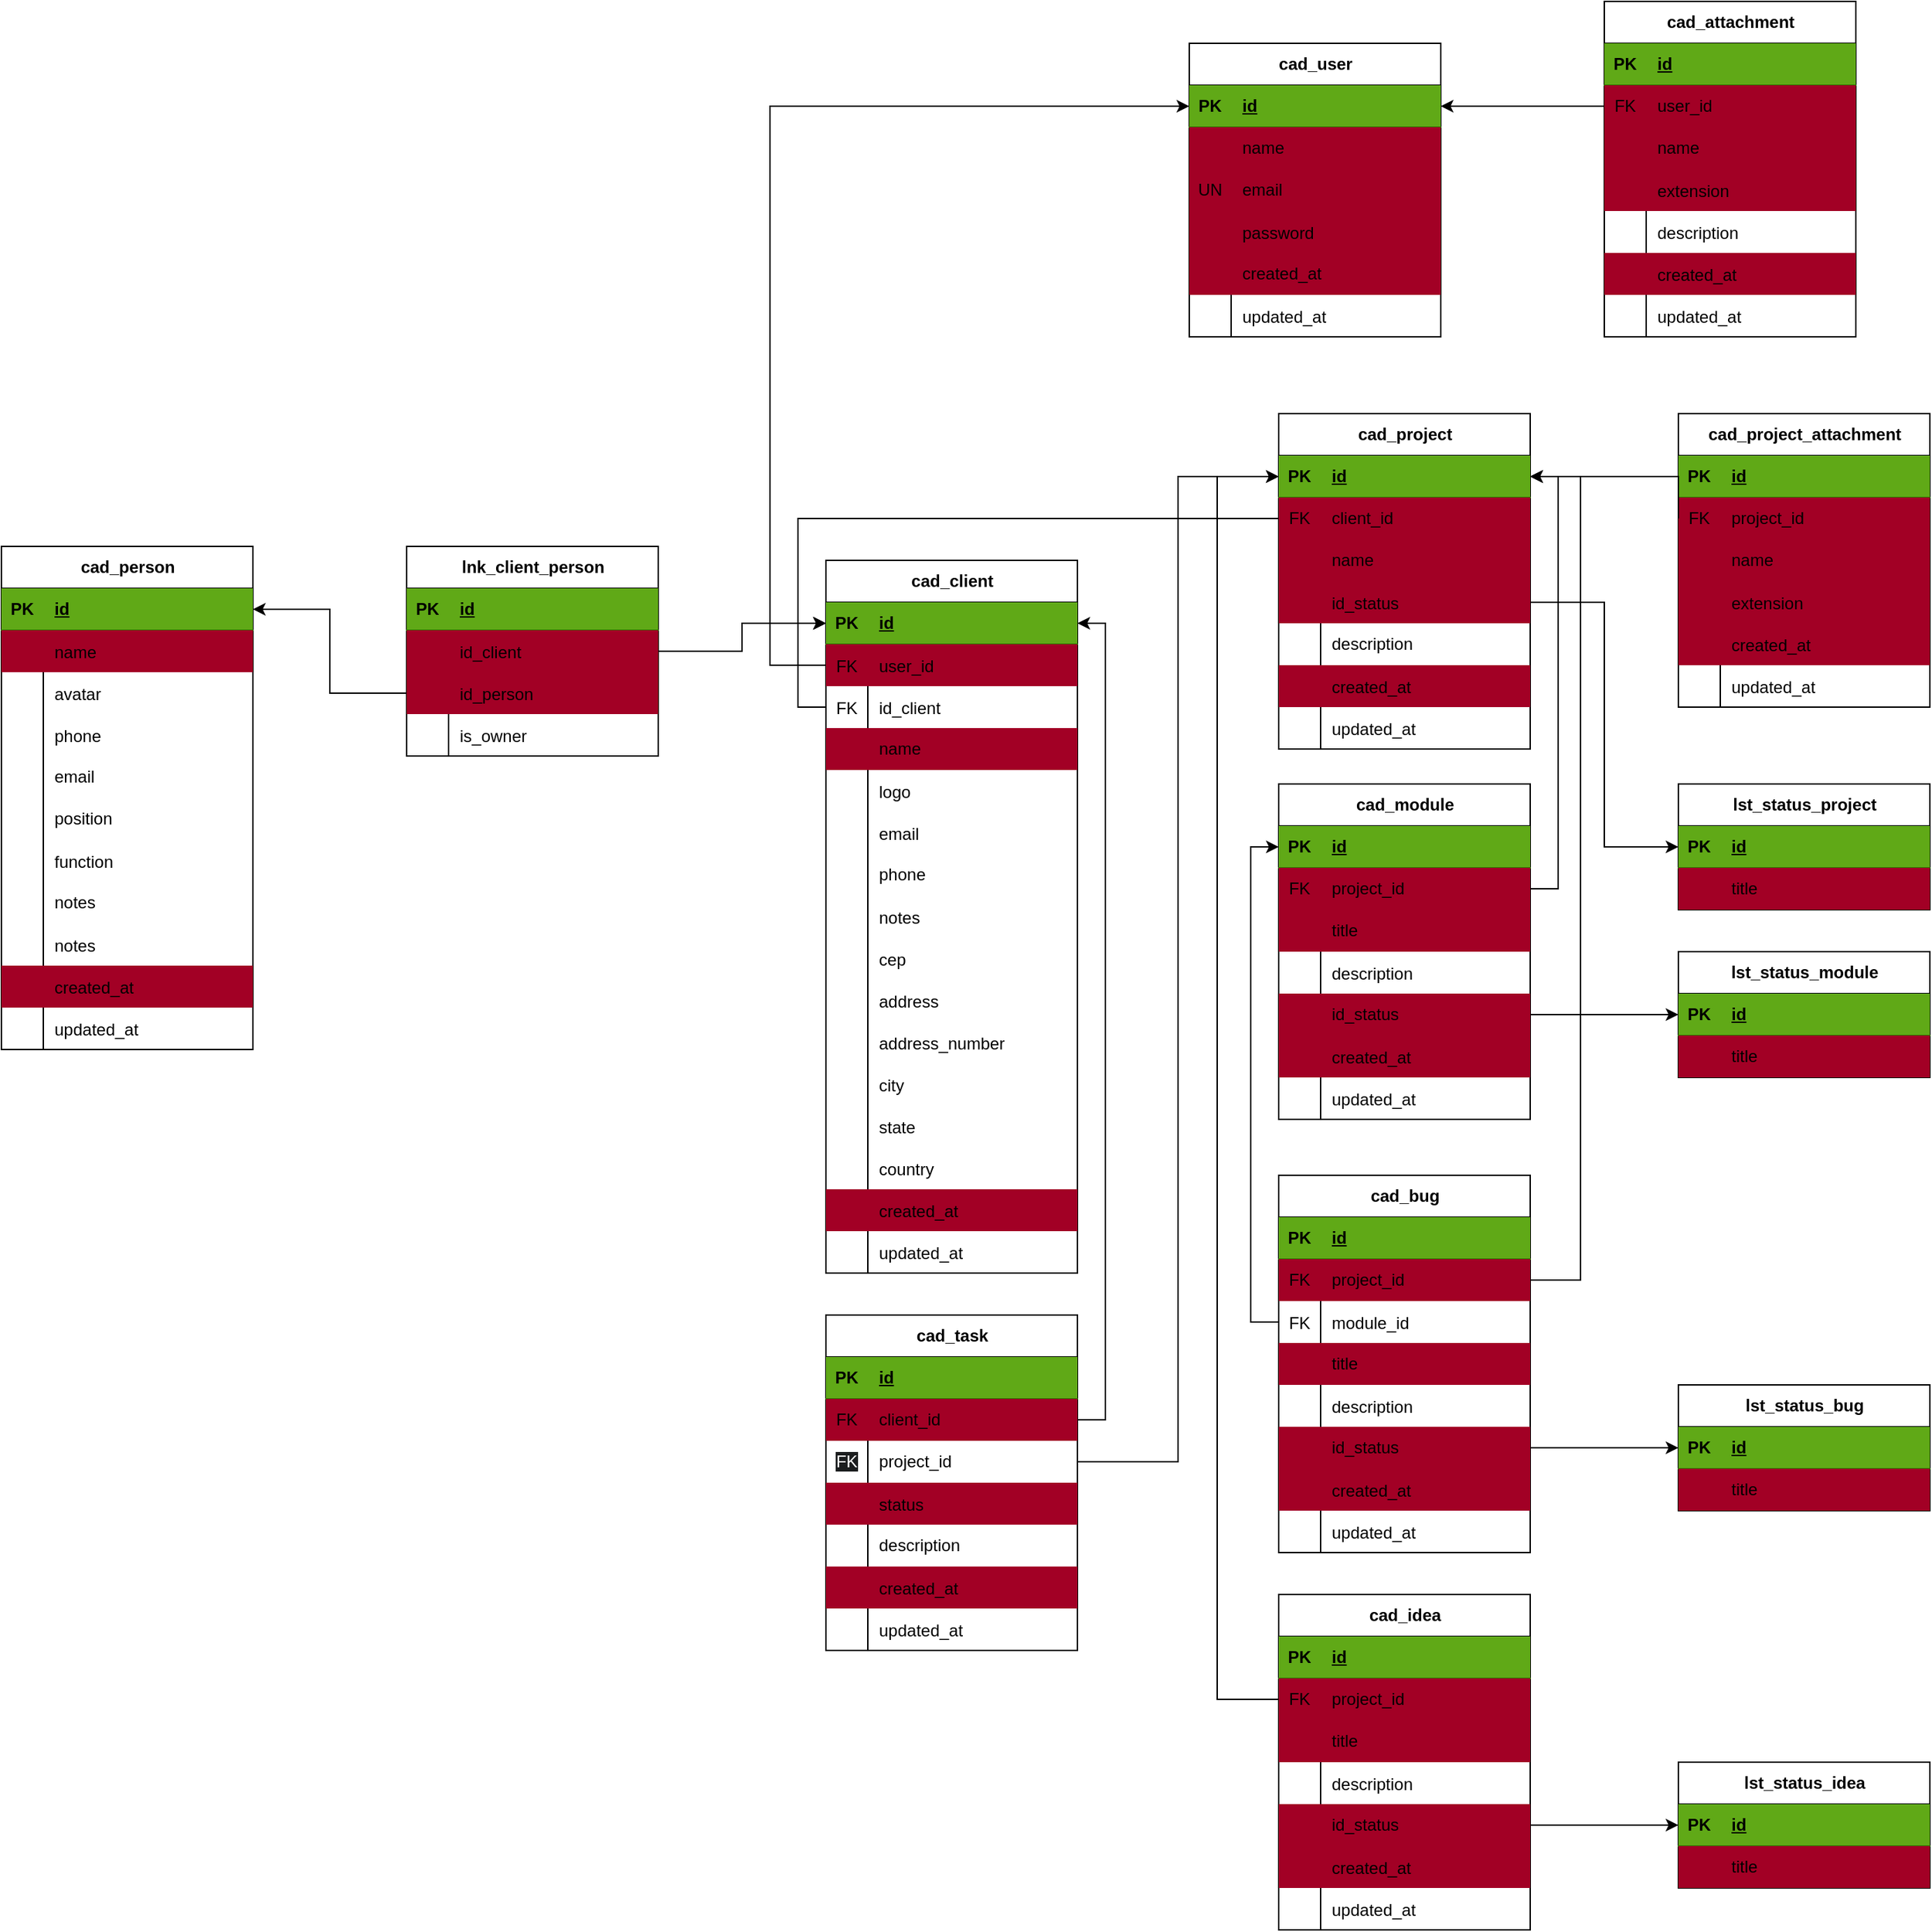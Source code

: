 <mxfile version="26.2.2">
  <diagram name="Página-1" id="vjfBajolBKwtR5oS8rzy">
    <mxGraphModel dx="2674" dy="2284" grid="1" gridSize="10" guides="1" tooltips="1" connect="1" arrows="1" fold="1" page="1" pageScale="1" pageWidth="827" pageHeight="1169" math="0" shadow="0">
      <root>
        <mxCell id="0" />
        <mxCell id="1" parent="0" />
        <mxCell id="Q97ZM_e0XSrgiZ6cgcMc-1" value="cad_user" style="shape=table;startSize=30;container=1;collapsible=1;childLayout=tableLayout;fixedRows=1;rowLines=0;fontStyle=1;align=center;resizeLast=1;html=1;" parent="1" vertex="1">
          <mxGeometry x="360" y="-1040" width="180" height="210" as="geometry" />
        </mxCell>
        <mxCell id="Q97ZM_e0XSrgiZ6cgcMc-2" value="" style="shape=tableRow;horizontal=0;startSize=0;swimlaneHead=0;swimlaneBody=0;fillColor=#60a917;collapsible=0;dropTarget=0;points=[[0,0.5],[1,0.5]];portConstraint=eastwest;top=0;left=0;right=0;bottom=1;fontColor=#ffffff;strokeColor=#2D7600;" parent="Q97ZM_e0XSrgiZ6cgcMc-1" vertex="1">
          <mxGeometry y="30" width="180" height="30" as="geometry" />
        </mxCell>
        <mxCell id="Q97ZM_e0XSrgiZ6cgcMc-3" value="PK" style="shape=partialRectangle;connectable=0;fillColor=none;top=0;left=0;bottom=0;right=0;fontStyle=1;overflow=hidden;whiteSpace=wrap;html=1;" parent="Q97ZM_e0XSrgiZ6cgcMc-2" vertex="1">
          <mxGeometry width="30" height="30" as="geometry">
            <mxRectangle width="30" height="30" as="alternateBounds" />
          </mxGeometry>
        </mxCell>
        <mxCell id="Q97ZM_e0XSrgiZ6cgcMc-4" value="id" style="shape=partialRectangle;connectable=0;fillColor=none;top=0;left=0;bottom=0;right=0;align=left;spacingLeft=6;fontStyle=5;overflow=hidden;whiteSpace=wrap;html=1;" parent="Q97ZM_e0XSrgiZ6cgcMc-2" vertex="1">
          <mxGeometry x="30" width="150" height="30" as="geometry">
            <mxRectangle width="150" height="30" as="alternateBounds" />
          </mxGeometry>
        </mxCell>
        <mxCell id="Q97ZM_e0XSrgiZ6cgcMc-5" value="" style="shape=tableRow;horizontal=0;startSize=0;swimlaneHead=0;swimlaneBody=0;fillColor=#a20025;collapsible=0;dropTarget=0;points=[[0,0.5],[1,0.5]];portConstraint=eastwest;top=0;left=0;right=0;bottom=0;fontColor=#ffffff;strokeColor=#6F0000;" parent="Q97ZM_e0XSrgiZ6cgcMc-1" vertex="1">
          <mxGeometry y="60" width="180" height="30" as="geometry" />
        </mxCell>
        <mxCell id="Q97ZM_e0XSrgiZ6cgcMc-6" value="" style="shape=partialRectangle;connectable=0;fillColor=none;top=0;left=0;bottom=0;right=0;editable=1;overflow=hidden;whiteSpace=wrap;html=1;" parent="Q97ZM_e0XSrgiZ6cgcMc-5" vertex="1">
          <mxGeometry width="30" height="30" as="geometry">
            <mxRectangle width="30" height="30" as="alternateBounds" />
          </mxGeometry>
        </mxCell>
        <mxCell id="Q97ZM_e0XSrgiZ6cgcMc-7" value="name" style="shape=partialRectangle;connectable=0;fillColor=none;top=0;left=0;bottom=0;right=0;align=left;spacingLeft=6;overflow=hidden;whiteSpace=wrap;html=1;" parent="Q97ZM_e0XSrgiZ6cgcMc-5" vertex="1">
          <mxGeometry x="30" width="150" height="30" as="geometry">
            <mxRectangle width="150" height="30" as="alternateBounds" />
          </mxGeometry>
        </mxCell>
        <mxCell id="Q97ZM_e0XSrgiZ6cgcMc-8" value="" style="shape=tableRow;horizontal=0;startSize=0;swimlaneHead=0;swimlaneBody=0;fillColor=#a20025;collapsible=0;dropTarget=0;points=[[0,0.5],[1,0.5]];portConstraint=eastwest;top=0;left=0;right=0;bottom=0;fontColor=#ffffff;strokeColor=#6F0000;" parent="Q97ZM_e0XSrgiZ6cgcMc-1" vertex="1">
          <mxGeometry y="90" width="180" height="30" as="geometry" />
        </mxCell>
        <mxCell id="Q97ZM_e0XSrgiZ6cgcMc-9" value="UN" style="shape=partialRectangle;connectable=0;fillColor=none;top=0;left=0;bottom=0;right=0;editable=1;overflow=hidden;whiteSpace=wrap;html=1;" parent="Q97ZM_e0XSrgiZ6cgcMc-8" vertex="1">
          <mxGeometry width="30" height="30" as="geometry">
            <mxRectangle width="30" height="30" as="alternateBounds" />
          </mxGeometry>
        </mxCell>
        <mxCell id="Q97ZM_e0XSrgiZ6cgcMc-10" value="email" style="shape=partialRectangle;connectable=0;fillColor=none;top=0;left=0;bottom=0;right=0;align=left;spacingLeft=6;overflow=hidden;whiteSpace=wrap;html=1;" parent="Q97ZM_e0XSrgiZ6cgcMc-8" vertex="1">
          <mxGeometry x="30" width="150" height="30" as="geometry">
            <mxRectangle width="150" height="30" as="alternateBounds" />
          </mxGeometry>
        </mxCell>
        <mxCell id="nkoeiOfqi2VPu3ToBZA2-17" value="" style="shape=tableRow;horizontal=0;startSize=0;swimlaneHead=0;swimlaneBody=0;fillColor=#a20025;collapsible=0;dropTarget=0;points=[[0,0.5],[1,0.5]];portConstraint=eastwest;top=0;left=0;right=0;bottom=0;fontColor=#ffffff;strokeColor=#6F0000;" vertex="1" parent="Q97ZM_e0XSrgiZ6cgcMc-1">
          <mxGeometry y="120" width="180" height="30" as="geometry" />
        </mxCell>
        <mxCell id="nkoeiOfqi2VPu3ToBZA2-18" value="" style="shape=partialRectangle;connectable=0;fillColor=none;top=0;left=0;bottom=0;right=0;editable=1;overflow=hidden;" vertex="1" parent="nkoeiOfqi2VPu3ToBZA2-17">
          <mxGeometry width="30" height="30" as="geometry">
            <mxRectangle width="30" height="30" as="alternateBounds" />
          </mxGeometry>
        </mxCell>
        <mxCell id="nkoeiOfqi2VPu3ToBZA2-19" value="password" style="shape=partialRectangle;connectable=0;fillColor=none;top=0;left=0;bottom=0;right=0;align=left;spacingLeft=6;overflow=hidden;" vertex="1" parent="nkoeiOfqi2VPu3ToBZA2-17">
          <mxGeometry x="30" width="150" height="30" as="geometry">
            <mxRectangle width="150" height="30" as="alternateBounds" />
          </mxGeometry>
        </mxCell>
        <mxCell id="Q97ZM_e0XSrgiZ6cgcMc-11" value="" style="shape=tableRow;horizontal=0;startSize=0;swimlaneHead=0;swimlaneBody=0;fillColor=#a20025;collapsible=0;dropTarget=0;points=[[0,0.5],[1,0.5]];portConstraint=eastwest;top=0;left=0;right=0;bottom=0;fontColor=#ffffff;strokeColor=#6F0000;" parent="Q97ZM_e0XSrgiZ6cgcMc-1" vertex="1">
          <mxGeometry y="150" width="180" height="30" as="geometry" />
        </mxCell>
        <mxCell id="Q97ZM_e0XSrgiZ6cgcMc-12" value="" style="shape=partialRectangle;connectable=0;fillColor=none;top=0;left=0;bottom=0;right=0;editable=1;overflow=hidden;whiteSpace=wrap;html=1;" parent="Q97ZM_e0XSrgiZ6cgcMc-11" vertex="1">
          <mxGeometry width="30" height="30" as="geometry">
            <mxRectangle width="30" height="30" as="alternateBounds" />
          </mxGeometry>
        </mxCell>
        <mxCell id="Q97ZM_e0XSrgiZ6cgcMc-13" value="created_at" style="shape=partialRectangle;connectable=0;fillColor=none;top=0;left=0;bottom=0;right=0;align=left;spacingLeft=6;overflow=hidden;whiteSpace=wrap;html=1;" parent="Q97ZM_e0XSrgiZ6cgcMc-11" vertex="1">
          <mxGeometry x="30" width="150" height="30" as="geometry">
            <mxRectangle width="150" height="30" as="alternateBounds" />
          </mxGeometry>
        </mxCell>
        <mxCell id="nkoeiOfqi2VPu3ToBZA2-29" value="" style="shape=tableRow;horizontal=0;startSize=0;swimlaneHead=0;swimlaneBody=0;fillColor=none;collapsible=0;dropTarget=0;points=[[0,0.5],[1,0.5]];portConstraint=eastwest;top=0;left=0;right=0;bottom=0;" vertex="1" parent="Q97ZM_e0XSrgiZ6cgcMc-1">
          <mxGeometry y="180" width="180" height="30" as="geometry" />
        </mxCell>
        <mxCell id="nkoeiOfqi2VPu3ToBZA2-30" value="" style="shape=partialRectangle;connectable=0;fillColor=none;top=0;left=0;bottom=0;right=0;editable=1;overflow=hidden;" vertex="1" parent="nkoeiOfqi2VPu3ToBZA2-29">
          <mxGeometry width="30" height="30" as="geometry">
            <mxRectangle width="30" height="30" as="alternateBounds" />
          </mxGeometry>
        </mxCell>
        <mxCell id="nkoeiOfqi2VPu3ToBZA2-31" value="updated_at" style="shape=partialRectangle;connectable=0;fillColor=none;top=0;left=0;bottom=0;right=0;align=left;spacingLeft=6;overflow=hidden;" vertex="1" parent="nkoeiOfqi2VPu3ToBZA2-29">
          <mxGeometry x="30" width="150" height="30" as="geometry">
            <mxRectangle width="150" height="30" as="alternateBounds" />
          </mxGeometry>
        </mxCell>
        <mxCell id="nkoeiOfqi2VPu3ToBZA2-1" value="cad_client" style="shape=table;startSize=30;container=1;collapsible=1;childLayout=tableLayout;fixedRows=1;rowLines=0;fontStyle=1;align=center;resizeLast=1;html=1;" vertex="1" parent="1">
          <mxGeometry x="100" y="-670" width="180" height="510" as="geometry" />
        </mxCell>
        <mxCell id="nkoeiOfqi2VPu3ToBZA2-2" value="" style="shape=tableRow;horizontal=0;startSize=0;swimlaneHead=0;swimlaneBody=0;fillColor=#60a917;collapsible=0;dropTarget=0;points=[[0,0.5],[1,0.5]];portConstraint=eastwest;top=0;left=0;right=0;bottom=1;fontColor=#ffffff;strokeColor=#2D7600;" vertex="1" parent="nkoeiOfqi2VPu3ToBZA2-1">
          <mxGeometry y="30" width="180" height="30" as="geometry" />
        </mxCell>
        <mxCell id="nkoeiOfqi2VPu3ToBZA2-3" value="PK" style="shape=partialRectangle;connectable=0;fillColor=none;top=0;left=0;bottom=0;right=0;fontStyle=1;overflow=hidden;whiteSpace=wrap;html=1;" vertex="1" parent="nkoeiOfqi2VPu3ToBZA2-2">
          <mxGeometry width="30" height="30" as="geometry">
            <mxRectangle width="30" height="30" as="alternateBounds" />
          </mxGeometry>
        </mxCell>
        <mxCell id="nkoeiOfqi2VPu3ToBZA2-4" value="id" style="shape=partialRectangle;connectable=0;fillColor=none;top=0;left=0;bottom=0;right=0;align=left;spacingLeft=6;fontStyle=5;overflow=hidden;whiteSpace=wrap;html=1;" vertex="1" parent="nkoeiOfqi2VPu3ToBZA2-2">
          <mxGeometry x="30" width="150" height="30" as="geometry">
            <mxRectangle width="150" height="30" as="alternateBounds" />
          </mxGeometry>
        </mxCell>
        <mxCell id="nkoeiOfqi2VPu3ToBZA2-58" value="" style="shape=tableRow;horizontal=0;startSize=0;swimlaneHead=0;swimlaneBody=0;fillColor=#a20025;collapsible=0;dropTarget=0;points=[[0,0.5],[1,0.5]];portConstraint=eastwest;top=0;left=0;right=0;bottom=0;fontColor=#ffffff;strokeColor=#6F0000;" vertex="1" parent="nkoeiOfqi2VPu3ToBZA2-1">
          <mxGeometry y="60" width="180" height="30" as="geometry" />
        </mxCell>
        <mxCell id="nkoeiOfqi2VPu3ToBZA2-59" value="FK" style="shape=partialRectangle;connectable=0;fillColor=none;top=0;left=0;bottom=0;right=0;editable=1;overflow=hidden;" vertex="1" parent="nkoeiOfqi2VPu3ToBZA2-58">
          <mxGeometry width="30" height="30" as="geometry">
            <mxRectangle width="30" height="30" as="alternateBounds" />
          </mxGeometry>
        </mxCell>
        <mxCell id="nkoeiOfqi2VPu3ToBZA2-60" value="user_id" style="shape=partialRectangle;connectable=0;fillColor=none;top=0;left=0;bottom=0;right=0;align=left;spacingLeft=6;overflow=hidden;" vertex="1" parent="nkoeiOfqi2VPu3ToBZA2-58">
          <mxGeometry x="30" width="150" height="30" as="geometry">
            <mxRectangle width="150" height="30" as="alternateBounds" />
          </mxGeometry>
        </mxCell>
        <mxCell id="nkoeiOfqi2VPu3ToBZA2-259" value="" style="shape=tableRow;horizontal=0;startSize=0;swimlaneHead=0;swimlaneBody=0;fillColor=none;collapsible=0;dropTarget=0;points=[[0,0.5],[1,0.5]];portConstraint=eastwest;top=0;left=0;right=0;bottom=0;" vertex="1" parent="nkoeiOfqi2VPu3ToBZA2-1">
          <mxGeometry y="90" width="180" height="30" as="geometry" />
        </mxCell>
        <mxCell id="nkoeiOfqi2VPu3ToBZA2-260" value="FK" style="shape=partialRectangle;connectable=0;fillColor=none;top=0;left=0;bottom=0;right=0;editable=1;overflow=hidden;" vertex="1" parent="nkoeiOfqi2VPu3ToBZA2-259">
          <mxGeometry width="30" height="30" as="geometry">
            <mxRectangle width="30" height="30" as="alternateBounds" />
          </mxGeometry>
        </mxCell>
        <mxCell id="nkoeiOfqi2VPu3ToBZA2-261" value="id_client" style="shape=partialRectangle;connectable=0;fillColor=none;top=0;left=0;bottom=0;right=0;align=left;spacingLeft=6;overflow=hidden;" vertex="1" parent="nkoeiOfqi2VPu3ToBZA2-259">
          <mxGeometry x="30" width="150" height="30" as="geometry">
            <mxRectangle width="150" height="30" as="alternateBounds" />
          </mxGeometry>
        </mxCell>
        <mxCell id="nkoeiOfqi2VPu3ToBZA2-5" value="" style="shape=tableRow;horizontal=0;startSize=0;swimlaneHead=0;swimlaneBody=0;fillColor=#a20025;collapsible=0;dropTarget=0;points=[[0,0.5],[1,0.5]];portConstraint=eastwest;top=0;left=0;right=0;bottom=0;fontColor=#ffffff;strokeColor=#6F0000;" vertex="1" parent="nkoeiOfqi2VPu3ToBZA2-1">
          <mxGeometry y="120" width="180" height="30" as="geometry" />
        </mxCell>
        <mxCell id="nkoeiOfqi2VPu3ToBZA2-6" value="" style="shape=partialRectangle;connectable=0;fillColor=none;top=0;left=0;bottom=0;right=0;editable=1;overflow=hidden;whiteSpace=wrap;html=1;" vertex="1" parent="nkoeiOfqi2VPu3ToBZA2-5">
          <mxGeometry width="30" height="30" as="geometry">
            <mxRectangle width="30" height="30" as="alternateBounds" />
          </mxGeometry>
        </mxCell>
        <mxCell id="nkoeiOfqi2VPu3ToBZA2-7" value="name" style="shape=partialRectangle;connectable=0;fillColor=none;top=0;left=0;bottom=0;right=0;align=left;spacingLeft=6;overflow=hidden;whiteSpace=wrap;html=1;" vertex="1" parent="nkoeiOfqi2VPu3ToBZA2-5">
          <mxGeometry x="30" width="150" height="30" as="geometry">
            <mxRectangle width="150" height="30" as="alternateBounds" />
          </mxGeometry>
        </mxCell>
        <mxCell id="nkoeiOfqi2VPu3ToBZA2-304" value="" style="shape=tableRow;horizontal=0;startSize=0;swimlaneHead=0;swimlaneBody=0;fillColor=none;collapsible=0;dropTarget=0;points=[[0,0.5],[1,0.5]];portConstraint=eastwest;top=0;left=0;right=0;bottom=0;" vertex="1" parent="nkoeiOfqi2VPu3ToBZA2-1">
          <mxGeometry y="150" width="180" height="30" as="geometry" />
        </mxCell>
        <mxCell id="nkoeiOfqi2VPu3ToBZA2-305" value="" style="shape=partialRectangle;connectable=0;fillColor=none;top=0;left=0;bottom=0;right=0;editable=1;overflow=hidden;" vertex="1" parent="nkoeiOfqi2VPu3ToBZA2-304">
          <mxGeometry width="30" height="30" as="geometry">
            <mxRectangle width="30" height="30" as="alternateBounds" />
          </mxGeometry>
        </mxCell>
        <mxCell id="nkoeiOfqi2VPu3ToBZA2-306" value="logo" style="shape=partialRectangle;connectable=0;fillColor=none;top=0;left=0;bottom=0;right=0;align=left;spacingLeft=6;overflow=hidden;" vertex="1" parent="nkoeiOfqi2VPu3ToBZA2-304">
          <mxGeometry x="30" width="150" height="30" as="geometry">
            <mxRectangle width="150" height="30" as="alternateBounds" />
          </mxGeometry>
        </mxCell>
        <mxCell id="nkoeiOfqi2VPu3ToBZA2-14" value="" style="shape=tableRow;horizontal=0;startSize=0;swimlaneHead=0;swimlaneBody=0;fillColor=none;collapsible=0;dropTarget=0;points=[[0,0.5],[1,0.5]];portConstraint=eastwest;top=0;left=0;right=0;bottom=0;" vertex="1" parent="nkoeiOfqi2VPu3ToBZA2-1">
          <mxGeometry y="180" width="180" height="30" as="geometry" />
        </mxCell>
        <mxCell id="nkoeiOfqi2VPu3ToBZA2-15" value="" style="shape=partialRectangle;connectable=0;fillColor=none;top=0;left=0;bottom=0;right=0;editable=1;overflow=hidden;" vertex="1" parent="nkoeiOfqi2VPu3ToBZA2-14">
          <mxGeometry width="30" height="30" as="geometry">
            <mxRectangle width="30" height="30" as="alternateBounds" />
          </mxGeometry>
        </mxCell>
        <mxCell id="nkoeiOfqi2VPu3ToBZA2-16" value="email" style="shape=partialRectangle;connectable=0;fillColor=none;top=0;left=0;bottom=0;right=0;align=left;spacingLeft=6;overflow=hidden;" vertex="1" parent="nkoeiOfqi2VPu3ToBZA2-14">
          <mxGeometry x="30" width="150" height="30" as="geometry">
            <mxRectangle width="150" height="30" as="alternateBounds" />
          </mxGeometry>
        </mxCell>
        <mxCell id="nkoeiOfqi2VPu3ToBZA2-11" value="" style="shape=tableRow;horizontal=0;startSize=0;swimlaneHead=0;swimlaneBody=0;fillColor=none;collapsible=0;dropTarget=0;points=[[0,0.5],[1,0.5]];portConstraint=eastwest;top=0;left=0;right=0;bottom=0;" vertex="1" parent="nkoeiOfqi2VPu3ToBZA2-1">
          <mxGeometry y="210" width="180" height="30" as="geometry" />
        </mxCell>
        <mxCell id="nkoeiOfqi2VPu3ToBZA2-12" value="" style="shape=partialRectangle;connectable=0;fillColor=none;top=0;left=0;bottom=0;right=0;editable=1;overflow=hidden;whiteSpace=wrap;html=1;" vertex="1" parent="nkoeiOfqi2VPu3ToBZA2-11">
          <mxGeometry width="30" height="30" as="geometry">
            <mxRectangle width="30" height="30" as="alternateBounds" />
          </mxGeometry>
        </mxCell>
        <mxCell id="nkoeiOfqi2VPu3ToBZA2-13" value="phone" style="shape=partialRectangle;connectable=0;fillColor=none;top=0;left=0;bottom=0;right=0;align=left;spacingLeft=6;overflow=hidden;whiteSpace=wrap;html=1;" vertex="1" parent="nkoeiOfqi2VPu3ToBZA2-11">
          <mxGeometry x="30" width="150" height="30" as="geometry">
            <mxRectangle width="150" height="30" as="alternateBounds" />
          </mxGeometry>
        </mxCell>
        <mxCell id="nkoeiOfqi2VPu3ToBZA2-23" value="" style="shape=tableRow;horizontal=0;startSize=0;swimlaneHead=0;swimlaneBody=0;fillColor=none;collapsible=0;dropTarget=0;points=[[0,0.5],[1,0.5]];portConstraint=eastwest;top=0;left=0;right=0;bottom=0;" vertex="1" parent="nkoeiOfqi2VPu3ToBZA2-1">
          <mxGeometry y="240" width="180" height="30" as="geometry" />
        </mxCell>
        <mxCell id="nkoeiOfqi2VPu3ToBZA2-24" value="" style="shape=partialRectangle;connectable=0;fillColor=none;top=0;left=0;bottom=0;right=0;editable=1;overflow=hidden;" vertex="1" parent="nkoeiOfqi2VPu3ToBZA2-23">
          <mxGeometry width="30" height="30" as="geometry">
            <mxRectangle width="30" height="30" as="alternateBounds" />
          </mxGeometry>
        </mxCell>
        <mxCell id="nkoeiOfqi2VPu3ToBZA2-25" value="notes" style="shape=partialRectangle;connectable=0;fillColor=none;top=0;left=0;bottom=0;right=0;align=left;spacingLeft=6;overflow=hidden;" vertex="1" parent="nkoeiOfqi2VPu3ToBZA2-23">
          <mxGeometry x="30" width="150" height="30" as="geometry">
            <mxRectangle width="150" height="30" as="alternateBounds" />
          </mxGeometry>
        </mxCell>
        <mxCell id="nkoeiOfqi2VPu3ToBZA2-346" value="" style="shape=tableRow;horizontal=0;startSize=0;swimlaneHead=0;swimlaneBody=0;fillColor=none;collapsible=0;dropTarget=0;points=[[0,0.5],[1,0.5]];portConstraint=eastwest;top=0;left=0;right=0;bottom=0;" vertex="1" parent="nkoeiOfqi2VPu3ToBZA2-1">
          <mxGeometry y="270" width="180" height="30" as="geometry" />
        </mxCell>
        <mxCell id="nkoeiOfqi2VPu3ToBZA2-347" value="" style="shape=partialRectangle;connectable=0;fillColor=none;top=0;left=0;bottom=0;right=0;editable=1;overflow=hidden;" vertex="1" parent="nkoeiOfqi2VPu3ToBZA2-346">
          <mxGeometry width="30" height="30" as="geometry">
            <mxRectangle width="30" height="30" as="alternateBounds" />
          </mxGeometry>
        </mxCell>
        <mxCell id="nkoeiOfqi2VPu3ToBZA2-348" value="cep" style="shape=partialRectangle;connectable=0;fillColor=none;top=0;left=0;bottom=0;right=0;align=left;spacingLeft=6;overflow=hidden;" vertex="1" parent="nkoeiOfqi2VPu3ToBZA2-346">
          <mxGeometry x="30" width="150" height="30" as="geometry">
            <mxRectangle width="150" height="30" as="alternateBounds" />
          </mxGeometry>
        </mxCell>
        <mxCell id="nkoeiOfqi2VPu3ToBZA2-349" value="" style="shape=tableRow;horizontal=0;startSize=0;swimlaneHead=0;swimlaneBody=0;fillColor=none;collapsible=0;dropTarget=0;points=[[0,0.5],[1,0.5]];portConstraint=eastwest;top=0;left=0;right=0;bottom=0;" vertex="1" parent="nkoeiOfqi2VPu3ToBZA2-1">
          <mxGeometry y="300" width="180" height="30" as="geometry" />
        </mxCell>
        <mxCell id="nkoeiOfqi2VPu3ToBZA2-350" value="" style="shape=partialRectangle;connectable=0;fillColor=none;top=0;left=0;bottom=0;right=0;editable=1;overflow=hidden;" vertex="1" parent="nkoeiOfqi2VPu3ToBZA2-349">
          <mxGeometry width="30" height="30" as="geometry">
            <mxRectangle width="30" height="30" as="alternateBounds" />
          </mxGeometry>
        </mxCell>
        <mxCell id="nkoeiOfqi2VPu3ToBZA2-351" value="address" style="shape=partialRectangle;connectable=0;fillColor=none;top=0;left=0;bottom=0;right=0;align=left;spacingLeft=6;overflow=hidden;" vertex="1" parent="nkoeiOfqi2VPu3ToBZA2-349">
          <mxGeometry x="30" width="150" height="30" as="geometry">
            <mxRectangle width="150" height="30" as="alternateBounds" />
          </mxGeometry>
        </mxCell>
        <mxCell id="nkoeiOfqi2VPu3ToBZA2-360" value="" style="shape=tableRow;horizontal=0;startSize=0;swimlaneHead=0;swimlaneBody=0;fillColor=none;collapsible=0;dropTarget=0;points=[[0,0.5],[1,0.5]];portConstraint=eastwest;top=0;left=0;right=0;bottom=0;" vertex="1" parent="nkoeiOfqi2VPu3ToBZA2-1">
          <mxGeometry y="330" width="180" height="30" as="geometry" />
        </mxCell>
        <mxCell id="nkoeiOfqi2VPu3ToBZA2-361" value="" style="shape=partialRectangle;connectable=0;fillColor=none;top=0;left=0;bottom=0;right=0;editable=1;overflow=hidden;" vertex="1" parent="nkoeiOfqi2VPu3ToBZA2-360">
          <mxGeometry width="30" height="30" as="geometry">
            <mxRectangle width="30" height="30" as="alternateBounds" />
          </mxGeometry>
        </mxCell>
        <mxCell id="nkoeiOfqi2VPu3ToBZA2-362" value="address_number" style="shape=partialRectangle;connectable=0;fillColor=none;top=0;left=0;bottom=0;right=0;align=left;spacingLeft=6;overflow=hidden;" vertex="1" parent="nkoeiOfqi2VPu3ToBZA2-360">
          <mxGeometry x="30" width="150" height="30" as="geometry">
            <mxRectangle width="150" height="30" as="alternateBounds" />
          </mxGeometry>
        </mxCell>
        <mxCell id="nkoeiOfqi2VPu3ToBZA2-352" value="" style="shape=tableRow;horizontal=0;startSize=0;swimlaneHead=0;swimlaneBody=0;fillColor=none;collapsible=0;dropTarget=0;points=[[0,0.5],[1,0.5]];portConstraint=eastwest;top=0;left=0;right=0;bottom=0;" vertex="1" parent="nkoeiOfqi2VPu3ToBZA2-1">
          <mxGeometry y="360" width="180" height="30" as="geometry" />
        </mxCell>
        <mxCell id="nkoeiOfqi2VPu3ToBZA2-353" value="" style="shape=partialRectangle;connectable=0;fillColor=none;top=0;left=0;bottom=0;right=0;editable=1;overflow=hidden;" vertex="1" parent="nkoeiOfqi2VPu3ToBZA2-352">
          <mxGeometry width="30" height="30" as="geometry">
            <mxRectangle width="30" height="30" as="alternateBounds" />
          </mxGeometry>
        </mxCell>
        <mxCell id="nkoeiOfqi2VPu3ToBZA2-354" value="city" style="shape=partialRectangle;connectable=0;fillColor=none;top=0;left=0;bottom=0;right=0;align=left;spacingLeft=6;overflow=hidden;" vertex="1" parent="nkoeiOfqi2VPu3ToBZA2-352">
          <mxGeometry x="30" width="150" height="30" as="geometry">
            <mxRectangle width="150" height="30" as="alternateBounds" />
          </mxGeometry>
        </mxCell>
        <mxCell id="nkoeiOfqi2VPu3ToBZA2-363" value="" style="shape=tableRow;horizontal=0;startSize=0;swimlaneHead=0;swimlaneBody=0;fillColor=none;collapsible=0;dropTarget=0;points=[[0,0.5],[1,0.5]];portConstraint=eastwest;top=0;left=0;right=0;bottom=0;" vertex="1" parent="nkoeiOfqi2VPu3ToBZA2-1">
          <mxGeometry y="390" width="180" height="30" as="geometry" />
        </mxCell>
        <mxCell id="nkoeiOfqi2VPu3ToBZA2-364" value="" style="shape=partialRectangle;connectable=0;fillColor=none;top=0;left=0;bottom=0;right=0;editable=1;overflow=hidden;" vertex="1" parent="nkoeiOfqi2VPu3ToBZA2-363">
          <mxGeometry width="30" height="30" as="geometry">
            <mxRectangle width="30" height="30" as="alternateBounds" />
          </mxGeometry>
        </mxCell>
        <mxCell id="nkoeiOfqi2VPu3ToBZA2-365" value="state" style="shape=partialRectangle;connectable=0;fillColor=none;top=0;left=0;bottom=0;right=0;align=left;spacingLeft=6;overflow=hidden;" vertex="1" parent="nkoeiOfqi2VPu3ToBZA2-363">
          <mxGeometry x="30" width="150" height="30" as="geometry">
            <mxRectangle width="150" height="30" as="alternateBounds" />
          </mxGeometry>
        </mxCell>
        <mxCell id="nkoeiOfqi2VPu3ToBZA2-366" value="" style="shape=tableRow;horizontal=0;startSize=0;swimlaneHead=0;swimlaneBody=0;fillColor=none;collapsible=0;dropTarget=0;points=[[0,0.5],[1,0.5]];portConstraint=eastwest;top=0;left=0;right=0;bottom=0;" vertex="1" parent="nkoeiOfqi2VPu3ToBZA2-1">
          <mxGeometry y="420" width="180" height="30" as="geometry" />
        </mxCell>
        <mxCell id="nkoeiOfqi2VPu3ToBZA2-367" value="" style="shape=partialRectangle;connectable=0;fillColor=none;top=0;left=0;bottom=0;right=0;editable=1;overflow=hidden;" vertex="1" parent="nkoeiOfqi2VPu3ToBZA2-366">
          <mxGeometry width="30" height="30" as="geometry">
            <mxRectangle width="30" height="30" as="alternateBounds" />
          </mxGeometry>
        </mxCell>
        <mxCell id="nkoeiOfqi2VPu3ToBZA2-368" value="country" style="shape=partialRectangle;connectable=0;fillColor=none;top=0;left=0;bottom=0;right=0;align=left;spacingLeft=6;overflow=hidden;" vertex="1" parent="nkoeiOfqi2VPu3ToBZA2-366">
          <mxGeometry x="30" width="150" height="30" as="geometry">
            <mxRectangle width="150" height="30" as="alternateBounds" />
          </mxGeometry>
        </mxCell>
        <mxCell id="nkoeiOfqi2VPu3ToBZA2-20" value="" style="shape=tableRow;horizontal=0;startSize=0;swimlaneHead=0;swimlaneBody=0;fillColor=#a20025;collapsible=0;dropTarget=0;points=[[0,0.5],[1,0.5]];portConstraint=eastwest;top=0;left=0;right=0;bottom=0;fontColor=#ffffff;strokeColor=#6F0000;" vertex="1" parent="nkoeiOfqi2VPu3ToBZA2-1">
          <mxGeometry y="450" width="180" height="30" as="geometry" />
        </mxCell>
        <mxCell id="nkoeiOfqi2VPu3ToBZA2-21" value="" style="shape=partialRectangle;connectable=0;fillColor=none;top=0;left=0;bottom=0;right=0;editable=1;overflow=hidden;" vertex="1" parent="nkoeiOfqi2VPu3ToBZA2-20">
          <mxGeometry width="30" height="30" as="geometry">
            <mxRectangle width="30" height="30" as="alternateBounds" />
          </mxGeometry>
        </mxCell>
        <mxCell id="nkoeiOfqi2VPu3ToBZA2-22" value="created_at" style="shape=partialRectangle;connectable=0;fillColor=none;top=0;left=0;bottom=0;right=0;align=left;spacingLeft=6;overflow=hidden;" vertex="1" parent="nkoeiOfqi2VPu3ToBZA2-20">
          <mxGeometry x="30" width="150" height="30" as="geometry">
            <mxRectangle width="150" height="30" as="alternateBounds" />
          </mxGeometry>
        </mxCell>
        <mxCell id="nkoeiOfqi2VPu3ToBZA2-26" value="" style="shape=tableRow;horizontal=0;startSize=0;swimlaneHead=0;swimlaneBody=0;fillColor=none;collapsible=0;dropTarget=0;points=[[0,0.5],[1,0.5]];portConstraint=eastwest;top=0;left=0;right=0;bottom=0;" vertex="1" parent="nkoeiOfqi2VPu3ToBZA2-1">
          <mxGeometry y="480" width="180" height="30" as="geometry" />
        </mxCell>
        <mxCell id="nkoeiOfqi2VPu3ToBZA2-27" value="" style="shape=partialRectangle;connectable=0;fillColor=none;top=0;left=0;bottom=0;right=0;editable=1;overflow=hidden;" vertex="1" parent="nkoeiOfqi2VPu3ToBZA2-26">
          <mxGeometry width="30" height="30" as="geometry">
            <mxRectangle width="30" height="30" as="alternateBounds" />
          </mxGeometry>
        </mxCell>
        <mxCell id="nkoeiOfqi2VPu3ToBZA2-28" value="updated_at" style="shape=partialRectangle;connectable=0;fillColor=none;top=0;left=0;bottom=0;right=0;align=left;spacingLeft=6;overflow=hidden;" vertex="1" parent="nkoeiOfqi2VPu3ToBZA2-26">
          <mxGeometry x="30" width="150" height="30" as="geometry">
            <mxRectangle width="150" height="30" as="alternateBounds" />
          </mxGeometry>
        </mxCell>
        <mxCell id="nkoeiOfqi2VPu3ToBZA2-263" style="edgeStyle=orthogonalEdgeStyle;rounded=0;orthogonalLoop=1;jettySize=auto;html=1;exitX=0;exitY=0.5;exitDx=0;exitDy=0;entryX=0;entryY=0.5;entryDx=0;entryDy=0;" edge="1" parent="1" source="nkoeiOfqi2VPu3ToBZA2-259" target="nkoeiOfqi2VPu3ToBZA2-2">
          <mxGeometry relative="1" as="geometry" />
        </mxCell>
        <mxCell id="nkoeiOfqi2VPu3ToBZA2-32" value="cad_project" style="shape=table;startSize=30;container=1;collapsible=1;childLayout=tableLayout;fixedRows=1;rowLines=0;fontStyle=1;align=center;resizeLast=1;html=1;" vertex="1" parent="1">
          <mxGeometry x="424" y="-775" width="180" height="240" as="geometry" />
        </mxCell>
        <mxCell id="nkoeiOfqi2VPu3ToBZA2-33" value="" style="shape=tableRow;horizontal=0;startSize=0;swimlaneHead=0;swimlaneBody=0;fillColor=#60a917;collapsible=0;dropTarget=0;points=[[0,0.5],[1,0.5]];portConstraint=eastwest;top=0;left=0;right=0;bottom=1;fontColor=#ffffff;strokeColor=#2D7600;" vertex="1" parent="nkoeiOfqi2VPu3ToBZA2-32">
          <mxGeometry y="30" width="180" height="30" as="geometry" />
        </mxCell>
        <mxCell id="nkoeiOfqi2VPu3ToBZA2-34" value="PK" style="shape=partialRectangle;connectable=0;fillColor=none;top=0;left=0;bottom=0;right=0;fontStyle=1;overflow=hidden;whiteSpace=wrap;html=1;" vertex="1" parent="nkoeiOfqi2VPu3ToBZA2-33">
          <mxGeometry width="30" height="30" as="geometry">
            <mxRectangle width="30" height="30" as="alternateBounds" />
          </mxGeometry>
        </mxCell>
        <mxCell id="nkoeiOfqi2VPu3ToBZA2-35" value="id" style="shape=partialRectangle;connectable=0;fillColor=none;top=0;left=0;bottom=0;right=0;align=left;spacingLeft=6;fontStyle=5;overflow=hidden;whiteSpace=wrap;html=1;" vertex="1" parent="nkoeiOfqi2VPu3ToBZA2-33">
          <mxGeometry x="30" width="150" height="30" as="geometry">
            <mxRectangle width="150" height="30" as="alternateBounds" />
          </mxGeometry>
        </mxCell>
        <mxCell id="nkoeiOfqi2VPu3ToBZA2-36" value="" style="shape=tableRow;horizontal=0;startSize=0;swimlaneHead=0;swimlaneBody=0;fillColor=#a20025;collapsible=0;dropTarget=0;points=[[0,0.5],[1,0.5]];portConstraint=eastwest;top=0;left=0;right=0;bottom=0;fontColor=#ffffff;strokeColor=#6F0000;" vertex="1" parent="nkoeiOfqi2VPu3ToBZA2-32">
          <mxGeometry y="60" width="180" height="30" as="geometry" />
        </mxCell>
        <mxCell id="nkoeiOfqi2VPu3ToBZA2-37" value="FK" style="shape=partialRectangle;connectable=0;fillColor=none;top=0;left=0;bottom=0;right=0;editable=1;overflow=hidden;whiteSpace=wrap;html=1;" vertex="1" parent="nkoeiOfqi2VPu3ToBZA2-36">
          <mxGeometry width="30" height="30" as="geometry">
            <mxRectangle width="30" height="30" as="alternateBounds" />
          </mxGeometry>
        </mxCell>
        <mxCell id="nkoeiOfqi2VPu3ToBZA2-38" value="client_id" style="shape=partialRectangle;connectable=0;fillColor=none;top=0;left=0;bottom=0;right=0;align=left;spacingLeft=6;overflow=hidden;whiteSpace=wrap;html=1;" vertex="1" parent="nkoeiOfqi2VPu3ToBZA2-36">
          <mxGeometry x="30" width="150" height="30" as="geometry">
            <mxRectangle width="150" height="30" as="alternateBounds" />
          </mxGeometry>
        </mxCell>
        <mxCell id="nkoeiOfqi2VPu3ToBZA2-39" value="" style="shape=tableRow;horizontal=0;startSize=0;swimlaneHead=0;swimlaneBody=0;fillColor=#a20025;collapsible=0;dropTarget=0;points=[[0,0.5],[1,0.5]];portConstraint=eastwest;top=0;left=0;right=0;bottom=0;fontColor=#ffffff;strokeColor=#6F0000;" vertex="1" parent="nkoeiOfqi2VPu3ToBZA2-32">
          <mxGeometry y="90" width="180" height="30" as="geometry" />
        </mxCell>
        <mxCell id="nkoeiOfqi2VPu3ToBZA2-40" value="" style="shape=partialRectangle;connectable=0;fillColor=none;top=0;left=0;bottom=0;right=0;editable=1;overflow=hidden;whiteSpace=wrap;html=1;" vertex="1" parent="nkoeiOfqi2VPu3ToBZA2-39">
          <mxGeometry width="30" height="30" as="geometry">
            <mxRectangle width="30" height="30" as="alternateBounds" />
          </mxGeometry>
        </mxCell>
        <mxCell id="nkoeiOfqi2VPu3ToBZA2-41" value="name" style="shape=partialRectangle;connectable=0;fillColor=none;top=0;left=0;bottom=0;right=0;align=left;spacingLeft=6;overflow=hidden;whiteSpace=wrap;html=1;" vertex="1" parent="nkoeiOfqi2VPu3ToBZA2-39">
          <mxGeometry x="30" width="150" height="30" as="geometry">
            <mxRectangle width="150" height="30" as="alternateBounds" />
          </mxGeometry>
        </mxCell>
        <mxCell id="nkoeiOfqi2VPu3ToBZA2-42" value="" style="shape=tableRow;horizontal=0;startSize=0;swimlaneHead=0;swimlaneBody=0;fillColor=#a20025;collapsible=0;dropTarget=0;points=[[0,0.5],[1,0.5]];portConstraint=eastwest;top=0;left=0;right=0;bottom=0;fontColor=#ffffff;strokeColor=#6F0000;" vertex="1" parent="nkoeiOfqi2VPu3ToBZA2-32">
          <mxGeometry y="120" width="180" height="30" as="geometry" />
        </mxCell>
        <mxCell id="nkoeiOfqi2VPu3ToBZA2-43" value="" style="shape=partialRectangle;connectable=0;fillColor=none;top=0;left=0;bottom=0;right=0;editable=1;overflow=hidden;" vertex="1" parent="nkoeiOfqi2VPu3ToBZA2-42">
          <mxGeometry width="30" height="30" as="geometry">
            <mxRectangle width="30" height="30" as="alternateBounds" />
          </mxGeometry>
        </mxCell>
        <mxCell id="nkoeiOfqi2VPu3ToBZA2-44" value="id_status" style="shape=partialRectangle;connectable=0;fillColor=none;top=0;left=0;bottom=0;right=0;align=left;spacingLeft=6;overflow=hidden;" vertex="1" parent="nkoeiOfqi2VPu3ToBZA2-42">
          <mxGeometry x="30" width="150" height="30" as="geometry">
            <mxRectangle width="150" height="30" as="alternateBounds" />
          </mxGeometry>
        </mxCell>
        <mxCell id="nkoeiOfqi2VPu3ToBZA2-45" value="" style="shape=tableRow;horizontal=0;startSize=0;swimlaneHead=0;swimlaneBody=0;fillColor=none;collapsible=0;dropTarget=0;points=[[0,0.5],[1,0.5]];portConstraint=eastwest;top=0;left=0;right=0;bottom=0;" vertex="1" parent="nkoeiOfqi2VPu3ToBZA2-32">
          <mxGeometry y="150" width="180" height="30" as="geometry" />
        </mxCell>
        <mxCell id="nkoeiOfqi2VPu3ToBZA2-46" value="" style="shape=partialRectangle;connectable=0;fillColor=none;top=0;left=0;bottom=0;right=0;editable=1;overflow=hidden;whiteSpace=wrap;html=1;" vertex="1" parent="nkoeiOfqi2VPu3ToBZA2-45">
          <mxGeometry width="30" height="30" as="geometry">
            <mxRectangle width="30" height="30" as="alternateBounds" />
          </mxGeometry>
        </mxCell>
        <mxCell id="nkoeiOfqi2VPu3ToBZA2-47" value="description" style="shape=partialRectangle;connectable=0;fillColor=none;top=0;left=0;bottom=0;right=0;align=left;spacingLeft=6;overflow=hidden;whiteSpace=wrap;html=1;" vertex="1" parent="nkoeiOfqi2VPu3ToBZA2-45">
          <mxGeometry x="30" width="150" height="30" as="geometry">
            <mxRectangle width="150" height="30" as="alternateBounds" />
          </mxGeometry>
        </mxCell>
        <mxCell id="nkoeiOfqi2VPu3ToBZA2-51" value="" style="shape=tableRow;horizontal=0;startSize=0;swimlaneHead=0;swimlaneBody=0;fillColor=#a20025;collapsible=0;dropTarget=0;points=[[0,0.5],[1,0.5]];portConstraint=eastwest;top=0;left=0;right=0;bottom=0;fontColor=#ffffff;strokeColor=#6F0000;" vertex="1" parent="nkoeiOfqi2VPu3ToBZA2-32">
          <mxGeometry y="180" width="180" height="30" as="geometry" />
        </mxCell>
        <mxCell id="nkoeiOfqi2VPu3ToBZA2-52" value="" style="shape=partialRectangle;connectable=0;fillColor=none;top=0;left=0;bottom=0;right=0;editable=1;overflow=hidden;" vertex="1" parent="nkoeiOfqi2VPu3ToBZA2-51">
          <mxGeometry width="30" height="30" as="geometry">
            <mxRectangle width="30" height="30" as="alternateBounds" />
          </mxGeometry>
        </mxCell>
        <mxCell id="nkoeiOfqi2VPu3ToBZA2-53" value="created_at" style="shape=partialRectangle;connectable=0;fillColor=none;top=0;left=0;bottom=0;right=0;align=left;spacingLeft=6;overflow=hidden;" vertex="1" parent="nkoeiOfqi2VPu3ToBZA2-51">
          <mxGeometry x="30" width="150" height="30" as="geometry">
            <mxRectangle width="150" height="30" as="alternateBounds" />
          </mxGeometry>
        </mxCell>
        <mxCell id="nkoeiOfqi2VPu3ToBZA2-54" value="" style="shape=tableRow;horizontal=0;startSize=0;swimlaneHead=0;swimlaneBody=0;fillColor=none;collapsible=0;dropTarget=0;points=[[0,0.5],[1,0.5]];portConstraint=eastwest;top=0;left=0;right=0;bottom=0;" vertex="1" parent="nkoeiOfqi2VPu3ToBZA2-32">
          <mxGeometry y="210" width="180" height="30" as="geometry" />
        </mxCell>
        <mxCell id="nkoeiOfqi2VPu3ToBZA2-55" value="" style="shape=partialRectangle;connectable=0;fillColor=none;top=0;left=0;bottom=0;right=0;editable=1;overflow=hidden;" vertex="1" parent="nkoeiOfqi2VPu3ToBZA2-54">
          <mxGeometry width="30" height="30" as="geometry">
            <mxRectangle width="30" height="30" as="alternateBounds" />
          </mxGeometry>
        </mxCell>
        <mxCell id="nkoeiOfqi2VPu3ToBZA2-56" value="updated_at" style="shape=partialRectangle;connectable=0;fillColor=none;top=0;left=0;bottom=0;right=0;align=left;spacingLeft=6;overflow=hidden;" vertex="1" parent="nkoeiOfqi2VPu3ToBZA2-54">
          <mxGeometry x="30" width="150" height="30" as="geometry">
            <mxRectangle width="150" height="30" as="alternateBounds" />
          </mxGeometry>
        </mxCell>
        <mxCell id="nkoeiOfqi2VPu3ToBZA2-57" style="edgeStyle=orthogonalEdgeStyle;rounded=0;orthogonalLoop=1;jettySize=auto;html=1;exitX=0;exitY=0.5;exitDx=0;exitDy=0;entryX=0;entryY=0.5;entryDx=0;entryDy=0;" edge="1" parent="1" source="nkoeiOfqi2VPu3ToBZA2-36" target="nkoeiOfqi2VPu3ToBZA2-2">
          <mxGeometry relative="1" as="geometry">
            <Array as="points">
              <mxPoint x="350" y="-700" />
              <mxPoint x="80" y="-700" />
              <mxPoint x="80" y="-625" />
            </Array>
          </mxGeometry>
        </mxCell>
        <mxCell id="nkoeiOfqi2VPu3ToBZA2-61" style="edgeStyle=orthogonalEdgeStyle;rounded=0;orthogonalLoop=1;jettySize=auto;html=1;exitX=0;exitY=0.5;exitDx=0;exitDy=0;entryX=0;entryY=0.5;entryDx=0;entryDy=0;" edge="1" parent="1" source="nkoeiOfqi2VPu3ToBZA2-58" target="Q97ZM_e0XSrgiZ6cgcMc-2">
          <mxGeometry relative="1" as="geometry">
            <Array as="points">
              <mxPoint x="60" y="-595" />
              <mxPoint x="60" y="-995" />
            </Array>
          </mxGeometry>
        </mxCell>
        <mxCell id="nkoeiOfqi2VPu3ToBZA2-62" value="cad_bug" style="shape=table;startSize=30;container=1;collapsible=1;childLayout=tableLayout;fixedRows=1;rowLines=0;fontStyle=1;align=center;resizeLast=1;html=1;" vertex="1" parent="1">
          <mxGeometry x="424" y="-230" width="180" height="270" as="geometry" />
        </mxCell>
        <mxCell id="nkoeiOfqi2VPu3ToBZA2-63" value="" style="shape=tableRow;horizontal=0;startSize=0;swimlaneHead=0;swimlaneBody=0;fillColor=#60a917;collapsible=0;dropTarget=0;points=[[0,0.5],[1,0.5]];portConstraint=eastwest;top=0;left=0;right=0;bottom=1;fontColor=#ffffff;strokeColor=#2D7600;" vertex="1" parent="nkoeiOfqi2VPu3ToBZA2-62">
          <mxGeometry y="30" width="180" height="30" as="geometry" />
        </mxCell>
        <mxCell id="nkoeiOfqi2VPu3ToBZA2-64" value="PK" style="shape=partialRectangle;connectable=0;fillColor=none;top=0;left=0;bottom=0;right=0;fontStyle=1;overflow=hidden;whiteSpace=wrap;html=1;" vertex="1" parent="nkoeiOfqi2VPu3ToBZA2-63">
          <mxGeometry width="30" height="30" as="geometry">
            <mxRectangle width="30" height="30" as="alternateBounds" />
          </mxGeometry>
        </mxCell>
        <mxCell id="nkoeiOfqi2VPu3ToBZA2-65" value="id" style="shape=partialRectangle;connectable=0;fillColor=none;top=0;left=0;bottom=0;right=0;align=left;spacingLeft=6;fontStyle=5;overflow=hidden;whiteSpace=wrap;html=1;" vertex="1" parent="nkoeiOfqi2VPu3ToBZA2-63">
          <mxGeometry x="30" width="150" height="30" as="geometry">
            <mxRectangle width="150" height="30" as="alternateBounds" />
          </mxGeometry>
        </mxCell>
        <mxCell id="nkoeiOfqi2VPu3ToBZA2-66" value="" style="shape=tableRow;horizontal=0;startSize=0;swimlaneHead=0;swimlaneBody=0;fillColor=#a20025;collapsible=0;dropTarget=0;points=[[0,0.5],[1,0.5]];portConstraint=eastwest;top=0;left=0;right=0;bottom=0;fontColor=#ffffff;strokeColor=#6F0000;" vertex="1" parent="nkoeiOfqi2VPu3ToBZA2-62">
          <mxGeometry y="60" width="180" height="30" as="geometry" />
        </mxCell>
        <mxCell id="nkoeiOfqi2VPu3ToBZA2-67" value="FK" style="shape=partialRectangle;connectable=0;fillColor=none;top=0;left=0;bottom=0;right=0;editable=1;overflow=hidden;whiteSpace=wrap;html=1;" vertex="1" parent="nkoeiOfqi2VPu3ToBZA2-66">
          <mxGeometry width="30" height="30" as="geometry">
            <mxRectangle width="30" height="30" as="alternateBounds" />
          </mxGeometry>
        </mxCell>
        <mxCell id="nkoeiOfqi2VPu3ToBZA2-68" value="project_id" style="shape=partialRectangle;connectable=0;fillColor=none;top=0;left=0;bottom=0;right=0;align=left;spacingLeft=6;overflow=hidden;whiteSpace=wrap;html=1;" vertex="1" parent="nkoeiOfqi2VPu3ToBZA2-66">
          <mxGeometry x="30" width="150" height="30" as="geometry">
            <mxRectangle width="150" height="30" as="alternateBounds" />
          </mxGeometry>
        </mxCell>
        <mxCell id="nkoeiOfqi2VPu3ToBZA2-133" value="" style="shape=tableRow;horizontal=0;startSize=0;swimlaneHead=0;swimlaneBody=0;fillColor=none;collapsible=0;dropTarget=0;points=[[0,0.5],[1,0.5]];portConstraint=eastwest;top=0;left=0;right=0;bottom=0;" vertex="1" parent="nkoeiOfqi2VPu3ToBZA2-62">
          <mxGeometry y="90" width="180" height="30" as="geometry" />
        </mxCell>
        <mxCell id="nkoeiOfqi2VPu3ToBZA2-134" value="FK" style="shape=partialRectangle;connectable=0;fillColor=none;top=0;left=0;bottom=0;right=0;editable=1;overflow=hidden;" vertex="1" parent="nkoeiOfqi2VPu3ToBZA2-133">
          <mxGeometry width="30" height="30" as="geometry">
            <mxRectangle width="30" height="30" as="alternateBounds" />
          </mxGeometry>
        </mxCell>
        <mxCell id="nkoeiOfqi2VPu3ToBZA2-135" value="module_id" style="shape=partialRectangle;connectable=0;fillColor=none;top=0;left=0;bottom=0;right=0;align=left;spacingLeft=6;overflow=hidden;" vertex="1" parent="nkoeiOfqi2VPu3ToBZA2-133">
          <mxGeometry x="30" width="150" height="30" as="geometry">
            <mxRectangle width="150" height="30" as="alternateBounds" />
          </mxGeometry>
        </mxCell>
        <mxCell id="nkoeiOfqi2VPu3ToBZA2-69" value="" style="shape=tableRow;horizontal=0;startSize=0;swimlaneHead=0;swimlaneBody=0;fillColor=#a20025;collapsible=0;dropTarget=0;points=[[0,0.5],[1,0.5]];portConstraint=eastwest;top=0;left=0;right=0;bottom=0;fontColor=#ffffff;strokeColor=#6F0000;" vertex="1" parent="nkoeiOfqi2VPu3ToBZA2-62">
          <mxGeometry y="120" width="180" height="30" as="geometry" />
        </mxCell>
        <mxCell id="nkoeiOfqi2VPu3ToBZA2-70" value="" style="shape=partialRectangle;connectable=0;fillColor=none;top=0;left=0;bottom=0;right=0;editable=1;overflow=hidden;whiteSpace=wrap;html=1;" vertex="1" parent="nkoeiOfqi2VPu3ToBZA2-69">
          <mxGeometry width="30" height="30" as="geometry">
            <mxRectangle width="30" height="30" as="alternateBounds" />
          </mxGeometry>
        </mxCell>
        <mxCell id="nkoeiOfqi2VPu3ToBZA2-71" value="title" style="shape=partialRectangle;connectable=0;fillColor=none;top=0;left=0;bottom=0;right=0;align=left;spacingLeft=6;overflow=hidden;whiteSpace=wrap;html=1;" vertex="1" parent="nkoeiOfqi2VPu3ToBZA2-69">
          <mxGeometry x="30" width="150" height="30" as="geometry">
            <mxRectangle width="150" height="30" as="alternateBounds" />
          </mxGeometry>
        </mxCell>
        <mxCell id="nkoeiOfqi2VPu3ToBZA2-72" value="" style="shape=tableRow;horizontal=0;startSize=0;swimlaneHead=0;swimlaneBody=0;fillColor=none;collapsible=0;dropTarget=0;points=[[0,0.5],[1,0.5]];portConstraint=eastwest;top=0;left=0;right=0;bottom=0;" vertex="1" parent="nkoeiOfqi2VPu3ToBZA2-62">
          <mxGeometry y="150" width="180" height="30" as="geometry" />
        </mxCell>
        <mxCell id="nkoeiOfqi2VPu3ToBZA2-73" value="" style="shape=partialRectangle;connectable=0;fillColor=none;top=0;left=0;bottom=0;right=0;editable=1;overflow=hidden;" vertex="1" parent="nkoeiOfqi2VPu3ToBZA2-72">
          <mxGeometry width="30" height="30" as="geometry">
            <mxRectangle width="30" height="30" as="alternateBounds" />
          </mxGeometry>
        </mxCell>
        <mxCell id="nkoeiOfqi2VPu3ToBZA2-74" value="description" style="shape=partialRectangle;connectable=0;fillColor=none;top=0;left=0;bottom=0;right=0;align=left;spacingLeft=6;overflow=hidden;" vertex="1" parent="nkoeiOfqi2VPu3ToBZA2-72">
          <mxGeometry x="30" width="150" height="30" as="geometry">
            <mxRectangle width="150" height="30" as="alternateBounds" />
          </mxGeometry>
        </mxCell>
        <mxCell id="nkoeiOfqi2VPu3ToBZA2-75" value="" style="shape=tableRow;horizontal=0;startSize=0;swimlaneHead=0;swimlaneBody=0;fillColor=#a20025;collapsible=0;dropTarget=0;points=[[0,0.5],[1,0.5]];portConstraint=eastwest;top=0;left=0;right=0;bottom=0;fontColor=#ffffff;strokeColor=#6F0000;" vertex="1" parent="nkoeiOfqi2VPu3ToBZA2-62">
          <mxGeometry y="180" width="180" height="30" as="geometry" />
        </mxCell>
        <mxCell id="nkoeiOfqi2VPu3ToBZA2-76" value="" style="shape=partialRectangle;connectable=0;fillColor=none;top=0;left=0;bottom=0;right=0;editable=1;overflow=hidden;whiteSpace=wrap;html=1;" vertex="1" parent="nkoeiOfqi2VPu3ToBZA2-75">
          <mxGeometry width="30" height="30" as="geometry">
            <mxRectangle width="30" height="30" as="alternateBounds" />
          </mxGeometry>
        </mxCell>
        <mxCell id="nkoeiOfqi2VPu3ToBZA2-77" value="id_status" style="shape=partialRectangle;connectable=0;fillColor=none;top=0;left=0;bottom=0;right=0;align=left;spacingLeft=6;overflow=hidden;whiteSpace=wrap;html=1;" vertex="1" parent="nkoeiOfqi2VPu3ToBZA2-75">
          <mxGeometry x="30" width="150" height="30" as="geometry">
            <mxRectangle width="150" height="30" as="alternateBounds" />
          </mxGeometry>
        </mxCell>
        <mxCell id="nkoeiOfqi2VPu3ToBZA2-78" value="" style="shape=tableRow;horizontal=0;startSize=0;swimlaneHead=0;swimlaneBody=0;fillColor=#a20025;collapsible=0;dropTarget=0;points=[[0,0.5],[1,0.5]];portConstraint=eastwest;top=0;left=0;right=0;bottom=0;fontColor=#ffffff;strokeColor=#6F0000;" vertex="1" parent="nkoeiOfqi2VPu3ToBZA2-62">
          <mxGeometry y="210" width="180" height="30" as="geometry" />
        </mxCell>
        <mxCell id="nkoeiOfqi2VPu3ToBZA2-79" value="" style="shape=partialRectangle;connectable=0;fillColor=none;top=0;left=0;bottom=0;right=0;editable=1;overflow=hidden;" vertex="1" parent="nkoeiOfqi2VPu3ToBZA2-78">
          <mxGeometry width="30" height="30" as="geometry">
            <mxRectangle width="30" height="30" as="alternateBounds" />
          </mxGeometry>
        </mxCell>
        <mxCell id="nkoeiOfqi2VPu3ToBZA2-80" value="created_at" style="shape=partialRectangle;connectable=0;fillColor=none;top=0;left=0;bottom=0;right=0;align=left;spacingLeft=6;overflow=hidden;" vertex="1" parent="nkoeiOfqi2VPu3ToBZA2-78">
          <mxGeometry x="30" width="150" height="30" as="geometry">
            <mxRectangle width="150" height="30" as="alternateBounds" />
          </mxGeometry>
        </mxCell>
        <mxCell id="nkoeiOfqi2VPu3ToBZA2-81" value="" style="shape=tableRow;horizontal=0;startSize=0;swimlaneHead=0;swimlaneBody=0;fillColor=none;collapsible=0;dropTarget=0;points=[[0,0.5],[1,0.5]];portConstraint=eastwest;top=0;left=0;right=0;bottom=0;" vertex="1" parent="nkoeiOfqi2VPu3ToBZA2-62">
          <mxGeometry y="240" width="180" height="30" as="geometry" />
        </mxCell>
        <mxCell id="nkoeiOfqi2VPu3ToBZA2-82" value="" style="shape=partialRectangle;connectable=0;fillColor=none;top=0;left=0;bottom=0;right=0;editable=1;overflow=hidden;" vertex="1" parent="nkoeiOfqi2VPu3ToBZA2-81">
          <mxGeometry width="30" height="30" as="geometry">
            <mxRectangle width="30" height="30" as="alternateBounds" />
          </mxGeometry>
        </mxCell>
        <mxCell id="nkoeiOfqi2VPu3ToBZA2-83" value="updated_at" style="shape=partialRectangle;connectable=0;fillColor=none;top=0;left=0;bottom=0;right=0;align=left;spacingLeft=6;overflow=hidden;" vertex="1" parent="nkoeiOfqi2VPu3ToBZA2-81">
          <mxGeometry x="30" width="150" height="30" as="geometry">
            <mxRectangle width="150" height="30" as="alternateBounds" />
          </mxGeometry>
        </mxCell>
        <mxCell id="nkoeiOfqi2VPu3ToBZA2-85" style="edgeStyle=orthogonalEdgeStyle;rounded=0;orthogonalLoop=1;jettySize=auto;html=1;exitX=1;exitY=0.5;exitDx=0;exitDy=0;entryX=1;entryY=0.5;entryDx=0;entryDy=0;" edge="1" parent="1" source="nkoeiOfqi2VPu3ToBZA2-66" target="nkoeiOfqi2VPu3ToBZA2-33">
          <mxGeometry relative="1" as="geometry">
            <Array as="points">
              <mxPoint x="640" y="-155" />
              <mxPoint x="640" y="-730" />
            </Array>
          </mxGeometry>
        </mxCell>
        <mxCell id="nkoeiOfqi2VPu3ToBZA2-86" value="cad_task" style="shape=table;startSize=30;container=1;collapsible=1;childLayout=tableLayout;fixedRows=1;rowLines=0;fontStyle=1;align=center;resizeLast=1;html=1;" vertex="1" parent="1">
          <mxGeometry x="100" y="-130" width="180" height="240" as="geometry" />
        </mxCell>
        <mxCell id="nkoeiOfqi2VPu3ToBZA2-87" value="" style="shape=tableRow;horizontal=0;startSize=0;swimlaneHead=0;swimlaneBody=0;fillColor=#60a917;collapsible=0;dropTarget=0;points=[[0,0.5],[1,0.5]];portConstraint=eastwest;top=0;left=0;right=0;bottom=1;fontColor=#ffffff;strokeColor=#2D7600;" vertex="1" parent="nkoeiOfqi2VPu3ToBZA2-86">
          <mxGeometry y="30" width="180" height="30" as="geometry" />
        </mxCell>
        <mxCell id="nkoeiOfqi2VPu3ToBZA2-88" value="PK" style="shape=partialRectangle;connectable=0;fillColor=none;top=0;left=0;bottom=0;right=0;fontStyle=1;overflow=hidden;whiteSpace=wrap;html=1;" vertex="1" parent="nkoeiOfqi2VPu3ToBZA2-87">
          <mxGeometry width="30" height="30" as="geometry">
            <mxRectangle width="30" height="30" as="alternateBounds" />
          </mxGeometry>
        </mxCell>
        <mxCell id="nkoeiOfqi2VPu3ToBZA2-89" value="id" style="shape=partialRectangle;connectable=0;fillColor=none;top=0;left=0;bottom=0;right=0;align=left;spacingLeft=6;fontStyle=5;overflow=hidden;whiteSpace=wrap;html=1;" vertex="1" parent="nkoeiOfqi2VPu3ToBZA2-87">
          <mxGeometry x="30" width="150" height="30" as="geometry">
            <mxRectangle width="150" height="30" as="alternateBounds" />
          </mxGeometry>
        </mxCell>
        <mxCell id="nkoeiOfqi2VPu3ToBZA2-90" value="" style="shape=tableRow;horizontal=0;startSize=0;swimlaneHead=0;swimlaneBody=0;fillColor=#a20025;collapsible=0;dropTarget=0;points=[[0,0.5],[1,0.5]];portConstraint=eastwest;top=0;left=0;right=0;bottom=0;fontColor=#ffffff;strokeColor=#6F0000;" vertex="1" parent="nkoeiOfqi2VPu3ToBZA2-86">
          <mxGeometry y="60" width="180" height="30" as="geometry" />
        </mxCell>
        <mxCell id="nkoeiOfqi2VPu3ToBZA2-91" value="FK" style="shape=partialRectangle;connectable=0;fillColor=none;top=0;left=0;bottom=0;right=0;editable=1;overflow=hidden;whiteSpace=wrap;html=1;" vertex="1" parent="nkoeiOfqi2VPu3ToBZA2-90">
          <mxGeometry width="30" height="30" as="geometry">
            <mxRectangle width="30" height="30" as="alternateBounds" />
          </mxGeometry>
        </mxCell>
        <mxCell id="nkoeiOfqi2VPu3ToBZA2-92" value="client_id" style="shape=partialRectangle;connectable=0;fillColor=none;top=0;left=0;bottom=0;right=0;align=left;spacingLeft=6;overflow=hidden;whiteSpace=wrap;html=1;" vertex="1" parent="nkoeiOfqi2VPu3ToBZA2-90">
          <mxGeometry x="30" width="150" height="30" as="geometry">
            <mxRectangle width="150" height="30" as="alternateBounds" />
          </mxGeometry>
        </mxCell>
        <mxCell id="nkoeiOfqi2VPu3ToBZA2-93" value="" style="shape=tableRow;horizontal=0;startSize=0;swimlaneHead=0;swimlaneBody=0;fillColor=none;collapsible=0;dropTarget=0;points=[[0,0.5],[1,0.5]];portConstraint=eastwest;top=0;left=0;right=0;bottom=0;" vertex="1" parent="nkoeiOfqi2VPu3ToBZA2-86">
          <mxGeometry y="90" width="180" height="30" as="geometry" />
        </mxCell>
        <mxCell id="nkoeiOfqi2VPu3ToBZA2-94" value="&lt;span style=&quot;color: rgb(255, 255, 255); font-family: Helvetica; font-size: 12px; font-style: normal; font-variant-ligatures: normal; font-variant-caps: normal; font-weight: 400; letter-spacing: normal; orphans: 2; text-align: center; text-indent: 0px; text-transform: none; widows: 2; word-spacing: 0px; -webkit-text-stroke-width: 0px; white-space: normal; background-color: rgb(27, 29, 30); text-decoration-thickness: initial; text-decoration-style: initial; text-decoration-color: initial; display: inline !important; float: none;&quot;&gt;FK&lt;/span&gt;" style="shape=partialRectangle;connectable=0;fillColor=none;top=0;left=0;bottom=0;right=0;editable=1;overflow=hidden;whiteSpace=wrap;html=1;" vertex="1" parent="nkoeiOfqi2VPu3ToBZA2-93">
          <mxGeometry width="30" height="30" as="geometry">
            <mxRectangle width="30" height="30" as="alternateBounds" />
          </mxGeometry>
        </mxCell>
        <mxCell id="nkoeiOfqi2VPu3ToBZA2-95" value="project_id" style="shape=partialRectangle;connectable=0;fillColor=none;top=0;left=0;bottom=0;right=0;align=left;spacingLeft=6;overflow=hidden;whiteSpace=wrap;html=1;" vertex="1" parent="nkoeiOfqi2VPu3ToBZA2-93">
          <mxGeometry x="30" width="150" height="30" as="geometry">
            <mxRectangle width="150" height="30" as="alternateBounds" />
          </mxGeometry>
        </mxCell>
        <mxCell id="nkoeiOfqi2VPu3ToBZA2-96" value="" style="shape=tableRow;horizontal=0;startSize=0;swimlaneHead=0;swimlaneBody=0;fillColor=#a20025;collapsible=0;dropTarget=0;points=[[0,0.5],[1,0.5]];portConstraint=eastwest;top=0;left=0;right=0;bottom=0;fontColor=#ffffff;strokeColor=#6F0000;" vertex="1" parent="nkoeiOfqi2VPu3ToBZA2-86">
          <mxGeometry y="120" width="180" height="30" as="geometry" />
        </mxCell>
        <mxCell id="nkoeiOfqi2VPu3ToBZA2-97" value="" style="shape=partialRectangle;connectable=0;fillColor=none;top=0;left=0;bottom=0;right=0;editable=1;overflow=hidden;" vertex="1" parent="nkoeiOfqi2VPu3ToBZA2-96">
          <mxGeometry width="30" height="30" as="geometry">
            <mxRectangle width="30" height="30" as="alternateBounds" />
          </mxGeometry>
        </mxCell>
        <mxCell id="nkoeiOfqi2VPu3ToBZA2-98" value="status" style="shape=partialRectangle;connectable=0;fillColor=none;top=0;left=0;bottom=0;right=0;align=left;spacingLeft=6;overflow=hidden;" vertex="1" parent="nkoeiOfqi2VPu3ToBZA2-96">
          <mxGeometry x="30" width="150" height="30" as="geometry">
            <mxRectangle width="150" height="30" as="alternateBounds" />
          </mxGeometry>
        </mxCell>
        <mxCell id="nkoeiOfqi2VPu3ToBZA2-99" value="" style="shape=tableRow;horizontal=0;startSize=0;swimlaneHead=0;swimlaneBody=0;fillColor=none;collapsible=0;dropTarget=0;points=[[0,0.5],[1,0.5]];portConstraint=eastwest;top=0;left=0;right=0;bottom=0;" vertex="1" parent="nkoeiOfqi2VPu3ToBZA2-86">
          <mxGeometry y="150" width="180" height="30" as="geometry" />
        </mxCell>
        <mxCell id="nkoeiOfqi2VPu3ToBZA2-100" value="" style="shape=partialRectangle;connectable=0;fillColor=none;top=0;left=0;bottom=0;right=0;editable=1;overflow=hidden;whiteSpace=wrap;html=1;" vertex="1" parent="nkoeiOfqi2VPu3ToBZA2-99">
          <mxGeometry width="30" height="30" as="geometry">
            <mxRectangle width="30" height="30" as="alternateBounds" />
          </mxGeometry>
        </mxCell>
        <mxCell id="nkoeiOfqi2VPu3ToBZA2-101" value="description" style="shape=partialRectangle;connectable=0;fillColor=none;top=0;left=0;bottom=0;right=0;align=left;spacingLeft=6;overflow=hidden;whiteSpace=wrap;html=1;" vertex="1" parent="nkoeiOfqi2VPu3ToBZA2-99">
          <mxGeometry x="30" width="150" height="30" as="geometry">
            <mxRectangle width="150" height="30" as="alternateBounds" />
          </mxGeometry>
        </mxCell>
        <mxCell id="nkoeiOfqi2VPu3ToBZA2-102" value="" style="shape=tableRow;horizontal=0;startSize=0;swimlaneHead=0;swimlaneBody=0;fillColor=#a20025;collapsible=0;dropTarget=0;points=[[0,0.5],[1,0.5]];portConstraint=eastwest;top=0;left=0;right=0;bottom=0;fontColor=#ffffff;strokeColor=#6F0000;" vertex="1" parent="nkoeiOfqi2VPu3ToBZA2-86">
          <mxGeometry y="180" width="180" height="30" as="geometry" />
        </mxCell>
        <mxCell id="nkoeiOfqi2VPu3ToBZA2-103" value="" style="shape=partialRectangle;connectable=0;fillColor=none;top=0;left=0;bottom=0;right=0;editable=1;overflow=hidden;" vertex="1" parent="nkoeiOfqi2VPu3ToBZA2-102">
          <mxGeometry width="30" height="30" as="geometry">
            <mxRectangle width="30" height="30" as="alternateBounds" />
          </mxGeometry>
        </mxCell>
        <mxCell id="nkoeiOfqi2VPu3ToBZA2-104" value="created_at" style="shape=partialRectangle;connectable=0;fillColor=none;top=0;left=0;bottom=0;right=0;align=left;spacingLeft=6;overflow=hidden;" vertex="1" parent="nkoeiOfqi2VPu3ToBZA2-102">
          <mxGeometry x="30" width="150" height="30" as="geometry">
            <mxRectangle width="150" height="30" as="alternateBounds" />
          </mxGeometry>
        </mxCell>
        <mxCell id="nkoeiOfqi2VPu3ToBZA2-105" value="" style="shape=tableRow;horizontal=0;startSize=0;swimlaneHead=0;swimlaneBody=0;fillColor=none;collapsible=0;dropTarget=0;points=[[0,0.5],[1,0.5]];portConstraint=eastwest;top=0;left=0;right=0;bottom=0;" vertex="1" parent="nkoeiOfqi2VPu3ToBZA2-86">
          <mxGeometry y="210" width="180" height="30" as="geometry" />
        </mxCell>
        <mxCell id="nkoeiOfqi2VPu3ToBZA2-106" value="" style="shape=partialRectangle;connectable=0;fillColor=none;top=0;left=0;bottom=0;right=0;editable=1;overflow=hidden;" vertex="1" parent="nkoeiOfqi2VPu3ToBZA2-105">
          <mxGeometry width="30" height="30" as="geometry">
            <mxRectangle width="30" height="30" as="alternateBounds" />
          </mxGeometry>
        </mxCell>
        <mxCell id="nkoeiOfqi2VPu3ToBZA2-107" value="updated_at" style="shape=partialRectangle;connectable=0;fillColor=none;top=0;left=0;bottom=0;right=0;align=left;spacingLeft=6;overflow=hidden;" vertex="1" parent="nkoeiOfqi2VPu3ToBZA2-105">
          <mxGeometry x="30" width="150" height="30" as="geometry">
            <mxRectangle width="150" height="30" as="alternateBounds" />
          </mxGeometry>
        </mxCell>
        <mxCell id="nkoeiOfqi2VPu3ToBZA2-108" style="edgeStyle=orthogonalEdgeStyle;rounded=0;orthogonalLoop=1;jettySize=auto;html=1;exitX=1;exitY=0.5;exitDx=0;exitDy=0;entryX=1;entryY=0.5;entryDx=0;entryDy=0;" edge="1" parent="1" source="nkoeiOfqi2VPu3ToBZA2-90" target="nkoeiOfqi2VPu3ToBZA2-2">
          <mxGeometry relative="1" as="geometry" />
        </mxCell>
        <mxCell id="nkoeiOfqi2VPu3ToBZA2-109" style="edgeStyle=orthogonalEdgeStyle;rounded=0;orthogonalLoop=1;jettySize=auto;html=1;exitX=1;exitY=0.5;exitDx=0;exitDy=0;entryX=0;entryY=0.5;entryDx=0;entryDy=0;" edge="1" parent="1" source="nkoeiOfqi2VPu3ToBZA2-93" target="nkoeiOfqi2VPu3ToBZA2-33">
          <mxGeometry relative="1" as="geometry" />
        </mxCell>
        <mxCell id="nkoeiOfqi2VPu3ToBZA2-110" value="cad_module" style="shape=table;startSize=30;container=1;collapsible=1;childLayout=tableLayout;fixedRows=1;rowLines=0;fontStyle=1;align=center;resizeLast=1;html=1;" vertex="1" parent="1">
          <mxGeometry x="424" y="-510" width="180" height="240" as="geometry" />
        </mxCell>
        <mxCell id="nkoeiOfqi2VPu3ToBZA2-111" value="" style="shape=tableRow;horizontal=0;startSize=0;swimlaneHead=0;swimlaneBody=0;fillColor=#60a917;collapsible=0;dropTarget=0;points=[[0,0.5],[1,0.5]];portConstraint=eastwest;top=0;left=0;right=0;bottom=1;fontColor=#ffffff;strokeColor=#2D7600;" vertex="1" parent="nkoeiOfqi2VPu3ToBZA2-110">
          <mxGeometry y="30" width="180" height="30" as="geometry" />
        </mxCell>
        <mxCell id="nkoeiOfqi2VPu3ToBZA2-112" value="PK" style="shape=partialRectangle;connectable=0;fillColor=none;top=0;left=0;bottom=0;right=0;fontStyle=1;overflow=hidden;whiteSpace=wrap;html=1;" vertex="1" parent="nkoeiOfqi2VPu3ToBZA2-111">
          <mxGeometry width="30" height="30" as="geometry">
            <mxRectangle width="30" height="30" as="alternateBounds" />
          </mxGeometry>
        </mxCell>
        <mxCell id="nkoeiOfqi2VPu3ToBZA2-113" value="id" style="shape=partialRectangle;connectable=0;fillColor=none;top=0;left=0;bottom=0;right=0;align=left;spacingLeft=6;fontStyle=5;overflow=hidden;whiteSpace=wrap;html=1;" vertex="1" parent="nkoeiOfqi2VPu3ToBZA2-111">
          <mxGeometry x="30" width="150" height="30" as="geometry">
            <mxRectangle width="150" height="30" as="alternateBounds" />
          </mxGeometry>
        </mxCell>
        <mxCell id="nkoeiOfqi2VPu3ToBZA2-114" value="" style="shape=tableRow;horizontal=0;startSize=0;swimlaneHead=0;swimlaneBody=0;fillColor=#a20025;collapsible=0;dropTarget=0;points=[[0,0.5],[1,0.5]];portConstraint=eastwest;top=0;left=0;right=0;bottom=0;fontColor=#ffffff;strokeColor=#6F0000;" vertex="1" parent="nkoeiOfqi2VPu3ToBZA2-110">
          <mxGeometry y="60" width="180" height="30" as="geometry" />
        </mxCell>
        <mxCell id="nkoeiOfqi2VPu3ToBZA2-115" value="FK" style="shape=partialRectangle;connectable=0;fillColor=none;top=0;left=0;bottom=0;right=0;editable=1;overflow=hidden;whiteSpace=wrap;html=1;" vertex="1" parent="nkoeiOfqi2VPu3ToBZA2-114">
          <mxGeometry width="30" height="30" as="geometry">
            <mxRectangle width="30" height="30" as="alternateBounds" />
          </mxGeometry>
        </mxCell>
        <mxCell id="nkoeiOfqi2VPu3ToBZA2-116" value="project_id" style="shape=partialRectangle;connectable=0;fillColor=none;top=0;left=0;bottom=0;right=0;align=left;spacingLeft=6;overflow=hidden;whiteSpace=wrap;html=1;" vertex="1" parent="nkoeiOfqi2VPu3ToBZA2-114">
          <mxGeometry x="30" width="150" height="30" as="geometry">
            <mxRectangle width="150" height="30" as="alternateBounds" />
          </mxGeometry>
        </mxCell>
        <mxCell id="nkoeiOfqi2VPu3ToBZA2-117" value="" style="shape=tableRow;horizontal=0;startSize=0;swimlaneHead=0;swimlaneBody=0;fillColor=#a20025;collapsible=0;dropTarget=0;points=[[0,0.5],[1,0.5]];portConstraint=eastwest;top=0;left=0;right=0;bottom=0;fontColor=#ffffff;strokeColor=#6F0000;" vertex="1" parent="nkoeiOfqi2VPu3ToBZA2-110">
          <mxGeometry y="90" width="180" height="30" as="geometry" />
        </mxCell>
        <mxCell id="nkoeiOfqi2VPu3ToBZA2-118" value="" style="shape=partialRectangle;connectable=0;fillColor=none;top=0;left=0;bottom=0;right=0;editable=1;overflow=hidden;whiteSpace=wrap;html=1;" vertex="1" parent="nkoeiOfqi2VPu3ToBZA2-117">
          <mxGeometry width="30" height="30" as="geometry">
            <mxRectangle width="30" height="30" as="alternateBounds" />
          </mxGeometry>
        </mxCell>
        <mxCell id="nkoeiOfqi2VPu3ToBZA2-119" value="title" style="shape=partialRectangle;connectable=0;fillColor=none;top=0;left=0;bottom=0;right=0;align=left;spacingLeft=6;overflow=hidden;whiteSpace=wrap;html=1;" vertex="1" parent="nkoeiOfqi2VPu3ToBZA2-117">
          <mxGeometry x="30" width="150" height="30" as="geometry">
            <mxRectangle width="150" height="30" as="alternateBounds" />
          </mxGeometry>
        </mxCell>
        <mxCell id="nkoeiOfqi2VPu3ToBZA2-120" value="" style="shape=tableRow;horizontal=0;startSize=0;swimlaneHead=0;swimlaneBody=0;fillColor=none;collapsible=0;dropTarget=0;points=[[0,0.5],[1,0.5]];portConstraint=eastwest;top=0;left=0;right=0;bottom=0;" vertex="1" parent="nkoeiOfqi2VPu3ToBZA2-110">
          <mxGeometry y="120" width="180" height="30" as="geometry" />
        </mxCell>
        <mxCell id="nkoeiOfqi2VPu3ToBZA2-121" value="" style="shape=partialRectangle;connectable=0;fillColor=none;top=0;left=0;bottom=0;right=0;editable=1;overflow=hidden;" vertex="1" parent="nkoeiOfqi2VPu3ToBZA2-120">
          <mxGeometry width="30" height="30" as="geometry">
            <mxRectangle width="30" height="30" as="alternateBounds" />
          </mxGeometry>
        </mxCell>
        <mxCell id="nkoeiOfqi2VPu3ToBZA2-122" value="description" style="shape=partialRectangle;connectable=0;fillColor=none;top=0;left=0;bottom=0;right=0;align=left;spacingLeft=6;overflow=hidden;" vertex="1" parent="nkoeiOfqi2VPu3ToBZA2-120">
          <mxGeometry x="30" width="150" height="30" as="geometry">
            <mxRectangle width="150" height="30" as="alternateBounds" />
          </mxGeometry>
        </mxCell>
        <mxCell id="nkoeiOfqi2VPu3ToBZA2-123" value="" style="shape=tableRow;horizontal=0;startSize=0;swimlaneHead=0;swimlaneBody=0;fillColor=#a20025;collapsible=0;dropTarget=0;points=[[0,0.5],[1,0.5]];portConstraint=eastwest;top=0;left=0;right=0;bottom=0;fontColor=#ffffff;strokeColor=#6F0000;" vertex="1" parent="nkoeiOfqi2VPu3ToBZA2-110">
          <mxGeometry y="150" width="180" height="30" as="geometry" />
        </mxCell>
        <mxCell id="nkoeiOfqi2VPu3ToBZA2-124" value="" style="shape=partialRectangle;connectable=0;fillColor=none;top=0;left=0;bottom=0;right=0;editable=1;overflow=hidden;whiteSpace=wrap;html=1;" vertex="1" parent="nkoeiOfqi2VPu3ToBZA2-123">
          <mxGeometry width="30" height="30" as="geometry">
            <mxRectangle width="30" height="30" as="alternateBounds" />
          </mxGeometry>
        </mxCell>
        <mxCell id="nkoeiOfqi2VPu3ToBZA2-125" value="id_status" style="shape=partialRectangle;connectable=0;fillColor=none;top=0;left=0;bottom=0;right=0;align=left;spacingLeft=6;overflow=hidden;whiteSpace=wrap;html=1;" vertex="1" parent="nkoeiOfqi2VPu3ToBZA2-123">
          <mxGeometry x="30" width="150" height="30" as="geometry">
            <mxRectangle width="150" height="30" as="alternateBounds" />
          </mxGeometry>
        </mxCell>
        <mxCell id="nkoeiOfqi2VPu3ToBZA2-126" value="" style="shape=tableRow;horizontal=0;startSize=0;swimlaneHead=0;swimlaneBody=0;fillColor=#a20025;collapsible=0;dropTarget=0;points=[[0,0.5],[1,0.5]];portConstraint=eastwest;top=0;left=0;right=0;bottom=0;fontColor=#ffffff;strokeColor=#6F0000;" vertex="1" parent="nkoeiOfqi2VPu3ToBZA2-110">
          <mxGeometry y="180" width="180" height="30" as="geometry" />
        </mxCell>
        <mxCell id="nkoeiOfqi2VPu3ToBZA2-127" value="" style="shape=partialRectangle;connectable=0;fillColor=none;top=0;left=0;bottom=0;right=0;editable=1;overflow=hidden;" vertex="1" parent="nkoeiOfqi2VPu3ToBZA2-126">
          <mxGeometry width="30" height="30" as="geometry">
            <mxRectangle width="30" height="30" as="alternateBounds" />
          </mxGeometry>
        </mxCell>
        <mxCell id="nkoeiOfqi2VPu3ToBZA2-128" value="created_at" style="shape=partialRectangle;connectable=0;fillColor=none;top=0;left=0;bottom=0;right=0;align=left;spacingLeft=6;overflow=hidden;" vertex="1" parent="nkoeiOfqi2VPu3ToBZA2-126">
          <mxGeometry x="30" width="150" height="30" as="geometry">
            <mxRectangle width="150" height="30" as="alternateBounds" />
          </mxGeometry>
        </mxCell>
        <mxCell id="nkoeiOfqi2VPu3ToBZA2-129" value="" style="shape=tableRow;horizontal=0;startSize=0;swimlaneHead=0;swimlaneBody=0;fillColor=none;collapsible=0;dropTarget=0;points=[[0,0.5],[1,0.5]];portConstraint=eastwest;top=0;left=0;right=0;bottom=0;" vertex="1" parent="nkoeiOfqi2VPu3ToBZA2-110">
          <mxGeometry y="210" width="180" height="30" as="geometry" />
        </mxCell>
        <mxCell id="nkoeiOfqi2VPu3ToBZA2-130" value="" style="shape=partialRectangle;connectable=0;fillColor=none;top=0;left=0;bottom=0;right=0;editable=1;overflow=hidden;" vertex="1" parent="nkoeiOfqi2VPu3ToBZA2-129">
          <mxGeometry width="30" height="30" as="geometry">
            <mxRectangle width="30" height="30" as="alternateBounds" />
          </mxGeometry>
        </mxCell>
        <mxCell id="nkoeiOfqi2VPu3ToBZA2-131" value="updated_at" style="shape=partialRectangle;connectable=0;fillColor=none;top=0;left=0;bottom=0;right=0;align=left;spacingLeft=6;overflow=hidden;" vertex="1" parent="nkoeiOfqi2VPu3ToBZA2-129">
          <mxGeometry x="30" width="150" height="30" as="geometry">
            <mxRectangle width="150" height="30" as="alternateBounds" />
          </mxGeometry>
        </mxCell>
        <mxCell id="nkoeiOfqi2VPu3ToBZA2-132" style="edgeStyle=orthogonalEdgeStyle;rounded=0;orthogonalLoop=1;jettySize=auto;html=1;exitX=1;exitY=0.5;exitDx=0;exitDy=0;entryX=1;entryY=0.5;entryDx=0;entryDy=0;" edge="1" parent="1" source="nkoeiOfqi2VPu3ToBZA2-114" target="nkoeiOfqi2VPu3ToBZA2-33">
          <mxGeometry relative="1" as="geometry" />
        </mxCell>
        <mxCell id="nkoeiOfqi2VPu3ToBZA2-137" style="edgeStyle=orthogonalEdgeStyle;rounded=0;orthogonalLoop=1;jettySize=auto;html=1;exitX=0;exitY=0.5;exitDx=0;exitDy=0;entryX=0;entryY=0.5;entryDx=0;entryDy=0;" edge="1" parent="1" source="nkoeiOfqi2VPu3ToBZA2-133" target="nkoeiOfqi2VPu3ToBZA2-111">
          <mxGeometry relative="1" as="geometry" />
        </mxCell>
        <mxCell id="nkoeiOfqi2VPu3ToBZA2-138" value="cad_project_attachment" style="shape=table;startSize=30;container=1;collapsible=1;childLayout=tableLayout;fixedRows=1;rowLines=0;fontStyle=1;align=center;resizeLast=1;html=1;" vertex="1" parent="1">
          <mxGeometry x="710" y="-775" width="180" height="210" as="geometry" />
        </mxCell>
        <mxCell id="nkoeiOfqi2VPu3ToBZA2-139" value="" style="shape=tableRow;horizontal=0;startSize=0;swimlaneHead=0;swimlaneBody=0;fillColor=#60a917;collapsible=0;dropTarget=0;points=[[0,0.5],[1,0.5]];portConstraint=eastwest;top=0;left=0;right=0;bottom=1;fontColor=#ffffff;strokeColor=#2D7600;" vertex="1" parent="nkoeiOfqi2VPu3ToBZA2-138">
          <mxGeometry y="30" width="180" height="30" as="geometry" />
        </mxCell>
        <mxCell id="nkoeiOfqi2VPu3ToBZA2-140" value="PK" style="shape=partialRectangle;connectable=0;fillColor=none;top=0;left=0;bottom=0;right=0;fontStyle=1;overflow=hidden;whiteSpace=wrap;html=1;" vertex="1" parent="nkoeiOfqi2VPu3ToBZA2-139">
          <mxGeometry width="30" height="30" as="geometry">
            <mxRectangle width="30" height="30" as="alternateBounds" />
          </mxGeometry>
        </mxCell>
        <mxCell id="nkoeiOfqi2VPu3ToBZA2-141" value="id" style="shape=partialRectangle;connectable=0;fillColor=none;top=0;left=0;bottom=0;right=0;align=left;spacingLeft=6;fontStyle=5;overflow=hidden;whiteSpace=wrap;html=1;" vertex="1" parent="nkoeiOfqi2VPu3ToBZA2-139">
          <mxGeometry x="30" width="150" height="30" as="geometry">
            <mxRectangle width="150" height="30" as="alternateBounds" />
          </mxGeometry>
        </mxCell>
        <mxCell id="nkoeiOfqi2VPu3ToBZA2-142" value="" style="shape=tableRow;horizontal=0;startSize=0;swimlaneHead=0;swimlaneBody=0;fillColor=#a20025;collapsible=0;dropTarget=0;points=[[0,0.5],[1,0.5]];portConstraint=eastwest;top=0;left=0;right=0;bottom=0;fontColor=#ffffff;strokeColor=#6F0000;" vertex="1" parent="nkoeiOfqi2VPu3ToBZA2-138">
          <mxGeometry y="60" width="180" height="30" as="geometry" />
        </mxCell>
        <mxCell id="nkoeiOfqi2VPu3ToBZA2-143" value="FK" style="shape=partialRectangle;connectable=0;fillColor=none;top=0;left=0;bottom=0;right=0;editable=1;overflow=hidden;whiteSpace=wrap;html=1;" vertex="1" parent="nkoeiOfqi2VPu3ToBZA2-142">
          <mxGeometry width="30" height="30" as="geometry">
            <mxRectangle width="30" height="30" as="alternateBounds" />
          </mxGeometry>
        </mxCell>
        <mxCell id="nkoeiOfqi2VPu3ToBZA2-144" value="project_id" style="shape=partialRectangle;connectable=0;fillColor=none;top=0;left=0;bottom=0;right=0;align=left;spacingLeft=6;overflow=hidden;whiteSpace=wrap;html=1;" vertex="1" parent="nkoeiOfqi2VPu3ToBZA2-142">
          <mxGeometry x="30" width="150" height="30" as="geometry">
            <mxRectangle width="150" height="30" as="alternateBounds" />
          </mxGeometry>
        </mxCell>
        <mxCell id="nkoeiOfqi2VPu3ToBZA2-145" value="" style="shape=tableRow;horizontal=0;startSize=0;swimlaneHead=0;swimlaneBody=0;fillColor=#a20025;collapsible=0;dropTarget=0;points=[[0,0.5],[1,0.5]];portConstraint=eastwest;top=0;left=0;right=0;bottom=0;fontColor=#ffffff;strokeColor=#6F0000;" vertex="1" parent="nkoeiOfqi2VPu3ToBZA2-138">
          <mxGeometry y="90" width="180" height="30" as="geometry" />
        </mxCell>
        <mxCell id="nkoeiOfqi2VPu3ToBZA2-146" value="" style="shape=partialRectangle;connectable=0;fillColor=none;top=0;left=0;bottom=0;right=0;editable=1;overflow=hidden;whiteSpace=wrap;html=1;" vertex="1" parent="nkoeiOfqi2VPu3ToBZA2-145">
          <mxGeometry width="30" height="30" as="geometry">
            <mxRectangle width="30" height="30" as="alternateBounds" />
          </mxGeometry>
        </mxCell>
        <mxCell id="nkoeiOfqi2VPu3ToBZA2-147" value="name" style="shape=partialRectangle;connectable=0;fillColor=none;top=0;left=0;bottom=0;right=0;align=left;spacingLeft=6;overflow=hidden;whiteSpace=wrap;html=1;" vertex="1" parent="nkoeiOfqi2VPu3ToBZA2-145">
          <mxGeometry x="30" width="150" height="30" as="geometry">
            <mxRectangle width="150" height="30" as="alternateBounds" />
          </mxGeometry>
        </mxCell>
        <mxCell id="nkoeiOfqi2VPu3ToBZA2-148" value="" style="shape=tableRow;horizontal=0;startSize=0;swimlaneHead=0;swimlaneBody=0;fillColor=#a20025;collapsible=0;dropTarget=0;points=[[0,0.5],[1,0.5]];portConstraint=eastwest;top=0;left=0;right=0;bottom=0;fontColor=#ffffff;strokeColor=#6F0000;" vertex="1" parent="nkoeiOfqi2VPu3ToBZA2-138">
          <mxGeometry y="120" width="180" height="30" as="geometry" />
        </mxCell>
        <mxCell id="nkoeiOfqi2VPu3ToBZA2-149" value="" style="shape=partialRectangle;connectable=0;fillColor=none;top=0;left=0;bottom=0;right=0;editable=1;overflow=hidden;" vertex="1" parent="nkoeiOfqi2VPu3ToBZA2-148">
          <mxGeometry width="30" height="30" as="geometry">
            <mxRectangle width="30" height="30" as="alternateBounds" />
          </mxGeometry>
        </mxCell>
        <mxCell id="nkoeiOfqi2VPu3ToBZA2-150" value="extension" style="shape=partialRectangle;connectable=0;fillColor=none;top=0;left=0;bottom=0;right=0;align=left;spacingLeft=6;overflow=hidden;" vertex="1" parent="nkoeiOfqi2VPu3ToBZA2-148">
          <mxGeometry x="30" width="150" height="30" as="geometry">
            <mxRectangle width="150" height="30" as="alternateBounds" />
          </mxGeometry>
        </mxCell>
        <mxCell id="nkoeiOfqi2VPu3ToBZA2-154" value="" style="shape=tableRow;horizontal=0;startSize=0;swimlaneHead=0;swimlaneBody=0;fillColor=#a20025;collapsible=0;dropTarget=0;points=[[0,0.5],[1,0.5]];portConstraint=eastwest;top=0;left=0;right=0;bottom=0;fontColor=#ffffff;strokeColor=#6F0000;" vertex="1" parent="nkoeiOfqi2VPu3ToBZA2-138">
          <mxGeometry y="150" width="180" height="30" as="geometry" />
        </mxCell>
        <mxCell id="nkoeiOfqi2VPu3ToBZA2-155" value="" style="shape=partialRectangle;connectable=0;fillColor=none;top=0;left=0;bottom=0;right=0;editable=1;overflow=hidden;" vertex="1" parent="nkoeiOfqi2VPu3ToBZA2-154">
          <mxGeometry width="30" height="30" as="geometry">
            <mxRectangle width="30" height="30" as="alternateBounds" />
          </mxGeometry>
        </mxCell>
        <mxCell id="nkoeiOfqi2VPu3ToBZA2-156" value="created_at" style="shape=partialRectangle;connectable=0;fillColor=none;top=0;left=0;bottom=0;right=0;align=left;spacingLeft=6;overflow=hidden;" vertex="1" parent="nkoeiOfqi2VPu3ToBZA2-154">
          <mxGeometry x="30" width="150" height="30" as="geometry">
            <mxRectangle width="150" height="30" as="alternateBounds" />
          </mxGeometry>
        </mxCell>
        <mxCell id="nkoeiOfqi2VPu3ToBZA2-157" value="" style="shape=tableRow;horizontal=0;startSize=0;swimlaneHead=0;swimlaneBody=0;fillColor=none;collapsible=0;dropTarget=0;points=[[0,0.5],[1,0.5]];portConstraint=eastwest;top=0;left=0;right=0;bottom=0;" vertex="1" parent="nkoeiOfqi2VPu3ToBZA2-138">
          <mxGeometry y="180" width="180" height="30" as="geometry" />
        </mxCell>
        <mxCell id="nkoeiOfqi2VPu3ToBZA2-158" value="" style="shape=partialRectangle;connectable=0;fillColor=none;top=0;left=0;bottom=0;right=0;editable=1;overflow=hidden;" vertex="1" parent="nkoeiOfqi2VPu3ToBZA2-157">
          <mxGeometry width="30" height="30" as="geometry">
            <mxRectangle width="30" height="30" as="alternateBounds" />
          </mxGeometry>
        </mxCell>
        <mxCell id="nkoeiOfqi2VPu3ToBZA2-159" value="updated_at" style="shape=partialRectangle;connectable=0;fillColor=none;top=0;left=0;bottom=0;right=0;align=left;spacingLeft=6;overflow=hidden;" vertex="1" parent="nkoeiOfqi2VPu3ToBZA2-157">
          <mxGeometry x="30" width="150" height="30" as="geometry">
            <mxRectangle width="150" height="30" as="alternateBounds" />
          </mxGeometry>
        </mxCell>
        <mxCell id="nkoeiOfqi2VPu3ToBZA2-160" style="edgeStyle=orthogonalEdgeStyle;rounded=0;orthogonalLoop=1;jettySize=auto;html=1;exitX=0;exitY=0.5;exitDx=0;exitDy=0;entryX=1;entryY=0.5;entryDx=0;entryDy=0;" edge="1" parent="1" source="nkoeiOfqi2VPu3ToBZA2-142" target="nkoeiOfqi2VPu3ToBZA2-33">
          <mxGeometry relative="1" as="geometry">
            <Array as="points">
              <mxPoint x="710" y="-730" />
            </Array>
          </mxGeometry>
        </mxCell>
        <mxCell id="nkoeiOfqi2VPu3ToBZA2-161" value="cad_attachment" style="shape=table;startSize=30;container=1;collapsible=1;childLayout=tableLayout;fixedRows=1;rowLines=0;fontStyle=1;align=center;resizeLast=1;html=1;" vertex="1" parent="1">
          <mxGeometry x="657" y="-1070" width="180" height="240" as="geometry" />
        </mxCell>
        <mxCell id="nkoeiOfqi2VPu3ToBZA2-162" value="" style="shape=tableRow;horizontal=0;startSize=0;swimlaneHead=0;swimlaneBody=0;fillColor=#60a917;collapsible=0;dropTarget=0;points=[[0,0.5],[1,0.5]];portConstraint=eastwest;top=0;left=0;right=0;bottom=1;fontColor=#ffffff;strokeColor=#2D7600;" vertex="1" parent="nkoeiOfqi2VPu3ToBZA2-161">
          <mxGeometry y="30" width="180" height="30" as="geometry" />
        </mxCell>
        <mxCell id="nkoeiOfqi2VPu3ToBZA2-163" value="PK" style="shape=partialRectangle;connectable=0;fillColor=none;top=0;left=0;bottom=0;right=0;fontStyle=1;overflow=hidden;whiteSpace=wrap;html=1;" vertex="1" parent="nkoeiOfqi2VPu3ToBZA2-162">
          <mxGeometry width="30" height="30" as="geometry">
            <mxRectangle width="30" height="30" as="alternateBounds" />
          </mxGeometry>
        </mxCell>
        <mxCell id="nkoeiOfqi2VPu3ToBZA2-164" value="id" style="shape=partialRectangle;connectable=0;fillColor=none;top=0;left=0;bottom=0;right=0;align=left;spacingLeft=6;fontStyle=5;overflow=hidden;whiteSpace=wrap;html=1;" vertex="1" parent="nkoeiOfqi2VPu3ToBZA2-162">
          <mxGeometry x="30" width="150" height="30" as="geometry">
            <mxRectangle width="150" height="30" as="alternateBounds" />
          </mxGeometry>
        </mxCell>
        <mxCell id="nkoeiOfqi2VPu3ToBZA2-165" value="" style="shape=tableRow;horizontal=0;startSize=0;swimlaneHead=0;swimlaneBody=0;fillColor=#a20025;collapsible=0;dropTarget=0;points=[[0,0.5],[1,0.5]];portConstraint=eastwest;top=0;left=0;right=0;bottom=0;fontColor=#ffffff;strokeColor=#6F0000;" vertex="1" parent="nkoeiOfqi2VPu3ToBZA2-161">
          <mxGeometry y="60" width="180" height="30" as="geometry" />
        </mxCell>
        <mxCell id="nkoeiOfqi2VPu3ToBZA2-166" value="FK" style="shape=partialRectangle;connectable=0;fillColor=none;top=0;left=0;bottom=0;right=0;editable=1;overflow=hidden;whiteSpace=wrap;html=1;" vertex="1" parent="nkoeiOfqi2VPu3ToBZA2-165">
          <mxGeometry width="30" height="30" as="geometry">
            <mxRectangle width="30" height="30" as="alternateBounds" />
          </mxGeometry>
        </mxCell>
        <mxCell id="nkoeiOfqi2VPu3ToBZA2-167" value="user_id" style="shape=partialRectangle;connectable=0;fillColor=none;top=0;left=0;bottom=0;right=0;align=left;spacingLeft=6;overflow=hidden;whiteSpace=wrap;html=1;" vertex="1" parent="nkoeiOfqi2VPu3ToBZA2-165">
          <mxGeometry x="30" width="150" height="30" as="geometry">
            <mxRectangle width="150" height="30" as="alternateBounds" />
          </mxGeometry>
        </mxCell>
        <mxCell id="nkoeiOfqi2VPu3ToBZA2-168" value="" style="shape=tableRow;horizontal=0;startSize=0;swimlaneHead=0;swimlaneBody=0;fillColor=#a20025;collapsible=0;dropTarget=0;points=[[0,0.5],[1,0.5]];portConstraint=eastwest;top=0;left=0;right=0;bottom=0;fontColor=#ffffff;strokeColor=#6F0000;" vertex="1" parent="nkoeiOfqi2VPu3ToBZA2-161">
          <mxGeometry y="90" width="180" height="30" as="geometry" />
        </mxCell>
        <mxCell id="nkoeiOfqi2VPu3ToBZA2-169" value="" style="shape=partialRectangle;connectable=0;fillColor=none;top=0;left=0;bottom=0;right=0;editable=1;overflow=hidden;whiteSpace=wrap;html=1;" vertex="1" parent="nkoeiOfqi2VPu3ToBZA2-168">
          <mxGeometry width="30" height="30" as="geometry">
            <mxRectangle width="30" height="30" as="alternateBounds" />
          </mxGeometry>
        </mxCell>
        <mxCell id="nkoeiOfqi2VPu3ToBZA2-170" value="name" style="shape=partialRectangle;connectable=0;fillColor=none;top=0;left=0;bottom=0;right=0;align=left;spacingLeft=6;overflow=hidden;whiteSpace=wrap;html=1;" vertex="1" parent="nkoeiOfqi2VPu3ToBZA2-168">
          <mxGeometry x="30" width="150" height="30" as="geometry">
            <mxRectangle width="150" height="30" as="alternateBounds" />
          </mxGeometry>
        </mxCell>
        <mxCell id="nkoeiOfqi2VPu3ToBZA2-171" value="" style="shape=tableRow;horizontal=0;startSize=0;swimlaneHead=0;swimlaneBody=0;fillColor=#a20025;collapsible=0;dropTarget=0;points=[[0,0.5],[1,0.5]];portConstraint=eastwest;top=0;left=0;right=0;bottom=0;fontColor=#ffffff;strokeColor=#6F0000;" vertex="1" parent="nkoeiOfqi2VPu3ToBZA2-161">
          <mxGeometry y="120" width="180" height="30" as="geometry" />
        </mxCell>
        <mxCell id="nkoeiOfqi2VPu3ToBZA2-172" value="" style="shape=partialRectangle;connectable=0;fillColor=none;top=0;left=0;bottom=0;right=0;editable=1;overflow=hidden;" vertex="1" parent="nkoeiOfqi2VPu3ToBZA2-171">
          <mxGeometry width="30" height="30" as="geometry">
            <mxRectangle width="30" height="30" as="alternateBounds" />
          </mxGeometry>
        </mxCell>
        <mxCell id="nkoeiOfqi2VPu3ToBZA2-173" value="extension" style="shape=partialRectangle;connectable=0;fillColor=none;top=0;left=0;bottom=0;right=0;align=left;spacingLeft=6;overflow=hidden;" vertex="1" parent="nkoeiOfqi2VPu3ToBZA2-171">
          <mxGeometry x="30" width="150" height="30" as="geometry">
            <mxRectangle width="150" height="30" as="alternateBounds" />
          </mxGeometry>
        </mxCell>
        <mxCell id="nkoeiOfqi2VPu3ToBZA2-181" value="" style="shape=tableRow;horizontal=0;startSize=0;swimlaneHead=0;swimlaneBody=0;fillColor=none;collapsible=0;dropTarget=0;points=[[0,0.5],[1,0.5]];portConstraint=eastwest;top=0;left=0;right=0;bottom=0;" vertex="1" parent="nkoeiOfqi2VPu3ToBZA2-161">
          <mxGeometry y="150" width="180" height="30" as="geometry" />
        </mxCell>
        <mxCell id="nkoeiOfqi2VPu3ToBZA2-182" value="" style="shape=partialRectangle;connectable=0;fillColor=none;top=0;left=0;bottom=0;right=0;editable=1;overflow=hidden;" vertex="1" parent="nkoeiOfqi2VPu3ToBZA2-181">
          <mxGeometry width="30" height="30" as="geometry">
            <mxRectangle width="30" height="30" as="alternateBounds" />
          </mxGeometry>
        </mxCell>
        <mxCell id="nkoeiOfqi2VPu3ToBZA2-183" value="description" style="shape=partialRectangle;connectable=0;fillColor=none;top=0;left=0;bottom=0;right=0;align=left;spacingLeft=6;overflow=hidden;" vertex="1" parent="nkoeiOfqi2VPu3ToBZA2-181">
          <mxGeometry x="30" width="150" height="30" as="geometry">
            <mxRectangle width="150" height="30" as="alternateBounds" />
          </mxGeometry>
        </mxCell>
        <mxCell id="nkoeiOfqi2VPu3ToBZA2-174" value="" style="shape=tableRow;horizontal=0;startSize=0;swimlaneHead=0;swimlaneBody=0;fillColor=#a20025;collapsible=0;dropTarget=0;points=[[0,0.5],[1,0.5]];portConstraint=eastwest;top=0;left=0;right=0;bottom=0;fontColor=#ffffff;strokeColor=#6F0000;" vertex="1" parent="nkoeiOfqi2VPu3ToBZA2-161">
          <mxGeometry y="180" width="180" height="30" as="geometry" />
        </mxCell>
        <mxCell id="nkoeiOfqi2VPu3ToBZA2-175" value="" style="shape=partialRectangle;connectable=0;fillColor=none;top=0;left=0;bottom=0;right=0;editable=1;overflow=hidden;" vertex="1" parent="nkoeiOfqi2VPu3ToBZA2-174">
          <mxGeometry width="30" height="30" as="geometry">
            <mxRectangle width="30" height="30" as="alternateBounds" />
          </mxGeometry>
        </mxCell>
        <mxCell id="nkoeiOfqi2VPu3ToBZA2-176" value="created_at" style="shape=partialRectangle;connectable=0;fillColor=none;top=0;left=0;bottom=0;right=0;align=left;spacingLeft=6;overflow=hidden;" vertex="1" parent="nkoeiOfqi2VPu3ToBZA2-174">
          <mxGeometry x="30" width="150" height="30" as="geometry">
            <mxRectangle width="150" height="30" as="alternateBounds" />
          </mxGeometry>
        </mxCell>
        <mxCell id="nkoeiOfqi2VPu3ToBZA2-177" value="" style="shape=tableRow;horizontal=0;startSize=0;swimlaneHead=0;swimlaneBody=0;fillColor=none;collapsible=0;dropTarget=0;points=[[0,0.5],[1,0.5]];portConstraint=eastwest;top=0;left=0;right=0;bottom=0;" vertex="1" parent="nkoeiOfqi2VPu3ToBZA2-161">
          <mxGeometry y="210" width="180" height="30" as="geometry" />
        </mxCell>
        <mxCell id="nkoeiOfqi2VPu3ToBZA2-178" value="" style="shape=partialRectangle;connectable=0;fillColor=none;top=0;left=0;bottom=0;right=0;editable=1;overflow=hidden;" vertex="1" parent="nkoeiOfqi2VPu3ToBZA2-177">
          <mxGeometry width="30" height="30" as="geometry">
            <mxRectangle width="30" height="30" as="alternateBounds" />
          </mxGeometry>
        </mxCell>
        <mxCell id="nkoeiOfqi2VPu3ToBZA2-179" value="updated_at" style="shape=partialRectangle;connectable=0;fillColor=none;top=0;left=0;bottom=0;right=0;align=left;spacingLeft=6;overflow=hidden;" vertex="1" parent="nkoeiOfqi2VPu3ToBZA2-177">
          <mxGeometry x="30" width="150" height="30" as="geometry">
            <mxRectangle width="150" height="30" as="alternateBounds" />
          </mxGeometry>
        </mxCell>
        <mxCell id="nkoeiOfqi2VPu3ToBZA2-180" style="edgeStyle=orthogonalEdgeStyle;rounded=0;orthogonalLoop=1;jettySize=auto;html=1;exitX=0;exitY=0.5;exitDx=0;exitDy=0;entryX=1;entryY=0.5;entryDx=0;entryDy=0;" edge="1" parent="1" source="nkoeiOfqi2VPu3ToBZA2-165" target="Q97ZM_e0XSrgiZ6cgcMc-2">
          <mxGeometry relative="1" as="geometry" />
        </mxCell>
        <mxCell id="nkoeiOfqi2VPu3ToBZA2-184" value="lst_status_project" style="shape=table;startSize=30;container=1;collapsible=1;childLayout=tableLayout;fixedRows=1;rowLines=0;fontStyle=1;align=center;resizeLast=1;html=1;" vertex="1" parent="1">
          <mxGeometry x="710" y="-510" width="180" height="90" as="geometry" />
        </mxCell>
        <mxCell id="nkoeiOfqi2VPu3ToBZA2-185" value="" style="shape=tableRow;horizontal=0;startSize=0;swimlaneHead=0;swimlaneBody=0;fillColor=#60a917;collapsible=0;dropTarget=0;points=[[0,0.5],[1,0.5]];portConstraint=eastwest;top=0;left=0;right=0;bottom=1;fontColor=#ffffff;strokeColor=#2D7600;" vertex="1" parent="nkoeiOfqi2VPu3ToBZA2-184">
          <mxGeometry y="30" width="180" height="30" as="geometry" />
        </mxCell>
        <mxCell id="nkoeiOfqi2VPu3ToBZA2-186" value="PK" style="shape=partialRectangle;connectable=0;fillColor=none;top=0;left=0;bottom=0;right=0;fontStyle=1;overflow=hidden;whiteSpace=wrap;html=1;" vertex="1" parent="nkoeiOfqi2VPu3ToBZA2-185">
          <mxGeometry width="30" height="30" as="geometry">
            <mxRectangle width="30" height="30" as="alternateBounds" />
          </mxGeometry>
        </mxCell>
        <mxCell id="nkoeiOfqi2VPu3ToBZA2-187" value="id" style="shape=partialRectangle;connectable=0;fillColor=none;top=0;left=0;bottom=0;right=0;align=left;spacingLeft=6;fontStyle=5;overflow=hidden;whiteSpace=wrap;html=1;" vertex="1" parent="nkoeiOfqi2VPu3ToBZA2-185">
          <mxGeometry x="30" width="150" height="30" as="geometry">
            <mxRectangle width="150" height="30" as="alternateBounds" />
          </mxGeometry>
        </mxCell>
        <mxCell id="nkoeiOfqi2VPu3ToBZA2-188" value="" style="shape=tableRow;horizontal=0;startSize=0;swimlaneHead=0;swimlaneBody=0;fillColor=#a20025;collapsible=0;dropTarget=0;points=[[0,0.5],[1,0.5]];portConstraint=eastwest;top=0;left=0;right=0;bottom=0;fontColor=#ffffff;strokeColor=#6F0000;" vertex="1" parent="nkoeiOfqi2VPu3ToBZA2-184">
          <mxGeometry y="60" width="180" height="30" as="geometry" />
        </mxCell>
        <mxCell id="nkoeiOfqi2VPu3ToBZA2-189" value="" style="shape=partialRectangle;connectable=0;fillColor=none;top=0;left=0;bottom=0;right=0;editable=1;overflow=hidden;whiteSpace=wrap;html=1;" vertex="1" parent="nkoeiOfqi2VPu3ToBZA2-188">
          <mxGeometry width="30" height="30" as="geometry">
            <mxRectangle width="30" height="30" as="alternateBounds" />
          </mxGeometry>
        </mxCell>
        <mxCell id="nkoeiOfqi2VPu3ToBZA2-190" value="title" style="shape=partialRectangle;connectable=0;fillColor=none;top=0;left=0;bottom=0;right=0;align=left;spacingLeft=6;overflow=hidden;whiteSpace=wrap;html=1;" vertex="1" parent="nkoeiOfqi2VPu3ToBZA2-188">
          <mxGeometry x="30" width="150" height="30" as="geometry">
            <mxRectangle width="150" height="30" as="alternateBounds" />
          </mxGeometry>
        </mxCell>
        <mxCell id="nkoeiOfqi2VPu3ToBZA2-204" style="edgeStyle=orthogonalEdgeStyle;rounded=0;orthogonalLoop=1;jettySize=auto;html=1;exitX=1;exitY=0.5;exitDx=0;exitDy=0;entryX=0;entryY=0.5;entryDx=0;entryDy=0;" edge="1" parent="1" source="nkoeiOfqi2VPu3ToBZA2-42" target="nkoeiOfqi2VPu3ToBZA2-185">
          <mxGeometry relative="1" as="geometry" />
        </mxCell>
        <mxCell id="nkoeiOfqi2VPu3ToBZA2-205" value="lst_status_module" style="shape=table;startSize=30;container=1;collapsible=1;childLayout=tableLayout;fixedRows=1;rowLines=0;fontStyle=1;align=center;resizeLast=1;html=1;" vertex="1" parent="1">
          <mxGeometry x="710" y="-390" width="180" height="90" as="geometry" />
        </mxCell>
        <mxCell id="nkoeiOfqi2VPu3ToBZA2-206" value="" style="shape=tableRow;horizontal=0;startSize=0;swimlaneHead=0;swimlaneBody=0;fillColor=#60a917;collapsible=0;dropTarget=0;points=[[0,0.5],[1,0.5]];portConstraint=eastwest;top=0;left=0;right=0;bottom=1;fontColor=#ffffff;strokeColor=#2D7600;" vertex="1" parent="nkoeiOfqi2VPu3ToBZA2-205">
          <mxGeometry y="30" width="180" height="30" as="geometry" />
        </mxCell>
        <mxCell id="nkoeiOfqi2VPu3ToBZA2-207" value="PK" style="shape=partialRectangle;connectable=0;fillColor=none;top=0;left=0;bottom=0;right=0;fontStyle=1;overflow=hidden;whiteSpace=wrap;html=1;" vertex="1" parent="nkoeiOfqi2VPu3ToBZA2-206">
          <mxGeometry width="30" height="30" as="geometry">
            <mxRectangle width="30" height="30" as="alternateBounds" />
          </mxGeometry>
        </mxCell>
        <mxCell id="nkoeiOfqi2VPu3ToBZA2-208" value="id" style="shape=partialRectangle;connectable=0;fillColor=none;top=0;left=0;bottom=0;right=0;align=left;spacingLeft=6;fontStyle=5;overflow=hidden;whiteSpace=wrap;html=1;" vertex="1" parent="nkoeiOfqi2VPu3ToBZA2-206">
          <mxGeometry x="30" width="150" height="30" as="geometry">
            <mxRectangle width="150" height="30" as="alternateBounds" />
          </mxGeometry>
        </mxCell>
        <mxCell id="nkoeiOfqi2VPu3ToBZA2-209" value="" style="shape=tableRow;horizontal=0;startSize=0;swimlaneHead=0;swimlaneBody=0;fillColor=#a20025;collapsible=0;dropTarget=0;points=[[0,0.5],[1,0.5]];portConstraint=eastwest;top=0;left=0;right=0;bottom=0;fontColor=#ffffff;strokeColor=#6F0000;" vertex="1" parent="nkoeiOfqi2VPu3ToBZA2-205">
          <mxGeometry y="60" width="180" height="30" as="geometry" />
        </mxCell>
        <mxCell id="nkoeiOfqi2VPu3ToBZA2-210" value="" style="shape=partialRectangle;connectable=0;fillColor=none;top=0;left=0;bottom=0;right=0;editable=1;overflow=hidden;whiteSpace=wrap;html=1;" vertex="1" parent="nkoeiOfqi2VPu3ToBZA2-209">
          <mxGeometry width="30" height="30" as="geometry">
            <mxRectangle width="30" height="30" as="alternateBounds" />
          </mxGeometry>
        </mxCell>
        <mxCell id="nkoeiOfqi2VPu3ToBZA2-211" value="title" style="shape=partialRectangle;connectable=0;fillColor=none;top=0;left=0;bottom=0;right=0;align=left;spacingLeft=6;overflow=hidden;whiteSpace=wrap;html=1;" vertex="1" parent="nkoeiOfqi2VPu3ToBZA2-209">
          <mxGeometry x="30" width="150" height="30" as="geometry">
            <mxRectangle width="150" height="30" as="alternateBounds" />
          </mxGeometry>
        </mxCell>
        <mxCell id="nkoeiOfqi2VPu3ToBZA2-212" style="edgeStyle=orthogonalEdgeStyle;rounded=0;orthogonalLoop=1;jettySize=auto;html=1;exitX=1;exitY=0.5;exitDx=0;exitDy=0;entryX=0;entryY=0.5;entryDx=0;entryDy=0;" edge="1" parent="1" source="nkoeiOfqi2VPu3ToBZA2-123" target="nkoeiOfqi2VPu3ToBZA2-206">
          <mxGeometry relative="1" as="geometry" />
        </mxCell>
        <mxCell id="nkoeiOfqi2VPu3ToBZA2-213" value="lst_status_bug" style="shape=table;startSize=30;container=1;collapsible=1;childLayout=tableLayout;fixedRows=1;rowLines=0;fontStyle=1;align=center;resizeLast=1;html=1;" vertex="1" parent="1">
          <mxGeometry x="710" y="-80" width="180" height="90" as="geometry" />
        </mxCell>
        <mxCell id="nkoeiOfqi2VPu3ToBZA2-214" value="" style="shape=tableRow;horizontal=0;startSize=0;swimlaneHead=0;swimlaneBody=0;fillColor=#60a917;collapsible=0;dropTarget=0;points=[[0,0.5],[1,0.5]];portConstraint=eastwest;top=0;left=0;right=0;bottom=1;fontColor=#ffffff;strokeColor=#2D7600;" vertex="1" parent="nkoeiOfqi2VPu3ToBZA2-213">
          <mxGeometry y="30" width="180" height="30" as="geometry" />
        </mxCell>
        <mxCell id="nkoeiOfqi2VPu3ToBZA2-215" value="PK" style="shape=partialRectangle;connectable=0;fillColor=none;top=0;left=0;bottom=0;right=0;fontStyle=1;overflow=hidden;whiteSpace=wrap;html=1;" vertex="1" parent="nkoeiOfqi2VPu3ToBZA2-214">
          <mxGeometry width="30" height="30" as="geometry">
            <mxRectangle width="30" height="30" as="alternateBounds" />
          </mxGeometry>
        </mxCell>
        <mxCell id="nkoeiOfqi2VPu3ToBZA2-216" value="id" style="shape=partialRectangle;connectable=0;fillColor=none;top=0;left=0;bottom=0;right=0;align=left;spacingLeft=6;fontStyle=5;overflow=hidden;whiteSpace=wrap;html=1;" vertex="1" parent="nkoeiOfqi2VPu3ToBZA2-214">
          <mxGeometry x="30" width="150" height="30" as="geometry">
            <mxRectangle width="150" height="30" as="alternateBounds" />
          </mxGeometry>
        </mxCell>
        <mxCell id="nkoeiOfqi2VPu3ToBZA2-217" value="" style="shape=tableRow;horizontal=0;startSize=0;swimlaneHead=0;swimlaneBody=0;fillColor=#a20025;collapsible=0;dropTarget=0;points=[[0,0.5],[1,0.5]];portConstraint=eastwest;top=0;left=0;right=0;bottom=0;fontColor=#ffffff;strokeColor=#6F0000;" vertex="1" parent="nkoeiOfqi2VPu3ToBZA2-213">
          <mxGeometry y="60" width="180" height="30" as="geometry" />
        </mxCell>
        <mxCell id="nkoeiOfqi2VPu3ToBZA2-218" value="" style="shape=partialRectangle;connectable=0;fillColor=none;top=0;left=0;bottom=0;right=0;editable=1;overflow=hidden;whiteSpace=wrap;html=1;" vertex="1" parent="nkoeiOfqi2VPu3ToBZA2-217">
          <mxGeometry width="30" height="30" as="geometry">
            <mxRectangle width="30" height="30" as="alternateBounds" />
          </mxGeometry>
        </mxCell>
        <mxCell id="nkoeiOfqi2VPu3ToBZA2-219" value="title" style="shape=partialRectangle;connectable=0;fillColor=none;top=0;left=0;bottom=0;right=0;align=left;spacingLeft=6;overflow=hidden;whiteSpace=wrap;html=1;" vertex="1" parent="nkoeiOfqi2VPu3ToBZA2-217">
          <mxGeometry x="30" width="150" height="30" as="geometry">
            <mxRectangle width="150" height="30" as="alternateBounds" />
          </mxGeometry>
        </mxCell>
        <mxCell id="nkoeiOfqi2VPu3ToBZA2-220" style="edgeStyle=orthogonalEdgeStyle;rounded=0;orthogonalLoop=1;jettySize=auto;html=1;exitX=1;exitY=0.5;exitDx=0;exitDy=0;entryX=0;entryY=0.5;entryDx=0;entryDy=0;" edge="1" parent="1" source="nkoeiOfqi2VPu3ToBZA2-75" target="nkoeiOfqi2VPu3ToBZA2-214">
          <mxGeometry relative="1" as="geometry" />
        </mxCell>
        <mxCell id="nkoeiOfqi2VPu3ToBZA2-221" value="cad_idea" style="shape=table;startSize=30;container=1;collapsible=1;childLayout=tableLayout;fixedRows=1;rowLines=0;fontStyle=1;align=center;resizeLast=1;html=1;" vertex="1" parent="1">
          <mxGeometry x="424" y="70" width="180" height="240" as="geometry" />
        </mxCell>
        <mxCell id="nkoeiOfqi2VPu3ToBZA2-222" value="" style="shape=tableRow;horizontal=0;startSize=0;swimlaneHead=0;swimlaneBody=0;fillColor=#60a917;collapsible=0;dropTarget=0;points=[[0,0.5],[1,0.5]];portConstraint=eastwest;top=0;left=0;right=0;bottom=1;fontColor=#ffffff;strokeColor=#2D7600;" vertex="1" parent="nkoeiOfqi2VPu3ToBZA2-221">
          <mxGeometry y="30" width="180" height="30" as="geometry" />
        </mxCell>
        <mxCell id="nkoeiOfqi2VPu3ToBZA2-223" value="PK" style="shape=partialRectangle;connectable=0;fillColor=none;top=0;left=0;bottom=0;right=0;fontStyle=1;overflow=hidden;whiteSpace=wrap;html=1;" vertex="1" parent="nkoeiOfqi2VPu3ToBZA2-222">
          <mxGeometry width="30" height="30" as="geometry">
            <mxRectangle width="30" height="30" as="alternateBounds" />
          </mxGeometry>
        </mxCell>
        <mxCell id="nkoeiOfqi2VPu3ToBZA2-224" value="id" style="shape=partialRectangle;connectable=0;fillColor=none;top=0;left=0;bottom=0;right=0;align=left;spacingLeft=6;fontStyle=5;overflow=hidden;whiteSpace=wrap;html=1;" vertex="1" parent="nkoeiOfqi2VPu3ToBZA2-222">
          <mxGeometry x="30" width="150" height="30" as="geometry">
            <mxRectangle width="150" height="30" as="alternateBounds" />
          </mxGeometry>
        </mxCell>
        <mxCell id="nkoeiOfqi2VPu3ToBZA2-225" value="" style="shape=tableRow;horizontal=0;startSize=0;swimlaneHead=0;swimlaneBody=0;fillColor=#a20025;collapsible=0;dropTarget=0;points=[[0,0.5],[1,0.5]];portConstraint=eastwest;top=0;left=0;right=0;bottom=0;fontColor=#ffffff;strokeColor=#6F0000;" vertex="1" parent="nkoeiOfqi2VPu3ToBZA2-221">
          <mxGeometry y="60" width="180" height="30" as="geometry" />
        </mxCell>
        <mxCell id="nkoeiOfqi2VPu3ToBZA2-226" value="FK" style="shape=partialRectangle;connectable=0;fillColor=none;top=0;left=0;bottom=0;right=0;editable=1;overflow=hidden;whiteSpace=wrap;html=1;" vertex="1" parent="nkoeiOfqi2VPu3ToBZA2-225">
          <mxGeometry width="30" height="30" as="geometry">
            <mxRectangle width="30" height="30" as="alternateBounds" />
          </mxGeometry>
        </mxCell>
        <mxCell id="nkoeiOfqi2VPu3ToBZA2-227" value="project_id" style="shape=partialRectangle;connectable=0;fillColor=none;top=0;left=0;bottom=0;right=0;align=left;spacingLeft=6;overflow=hidden;whiteSpace=wrap;html=1;" vertex="1" parent="nkoeiOfqi2VPu3ToBZA2-225">
          <mxGeometry x="30" width="150" height="30" as="geometry">
            <mxRectangle width="150" height="30" as="alternateBounds" />
          </mxGeometry>
        </mxCell>
        <mxCell id="nkoeiOfqi2VPu3ToBZA2-231" value="" style="shape=tableRow;horizontal=0;startSize=0;swimlaneHead=0;swimlaneBody=0;fillColor=#a20025;collapsible=0;dropTarget=0;points=[[0,0.5],[1,0.5]];portConstraint=eastwest;top=0;left=0;right=0;bottom=0;fontColor=#ffffff;strokeColor=#6F0000;" vertex="1" parent="nkoeiOfqi2VPu3ToBZA2-221">
          <mxGeometry y="90" width="180" height="30" as="geometry" />
        </mxCell>
        <mxCell id="nkoeiOfqi2VPu3ToBZA2-232" value="" style="shape=partialRectangle;connectable=0;fillColor=none;top=0;left=0;bottom=0;right=0;editable=1;overflow=hidden;whiteSpace=wrap;html=1;" vertex="1" parent="nkoeiOfqi2VPu3ToBZA2-231">
          <mxGeometry width="30" height="30" as="geometry">
            <mxRectangle width="30" height="30" as="alternateBounds" />
          </mxGeometry>
        </mxCell>
        <mxCell id="nkoeiOfqi2VPu3ToBZA2-233" value="title" style="shape=partialRectangle;connectable=0;fillColor=none;top=0;left=0;bottom=0;right=0;align=left;spacingLeft=6;overflow=hidden;whiteSpace=wrap;html=1;" vertex="1" parent="nkoeiOfqi2VPu3ToBZA2-231">
          <mxGeometry x="30" width="150" height="30" as="geometry">
            <mxRectangle width="150" height="30" as="alternateBounds" />
          </mxGeometry>
        </mxCell>
        <mxCell id="nkoeiOfqi2VPu3ToBZA2-234" value="" style="shape=tableRow;horizontal=0;startSize=0;swimlaneHead=0;swimlaneBody=0;fillColor=none;collapsible=0;dropTarget=0;points=[[0,0.5],[1,0.5]];portConstraint=eastwest;top=0;left=0;right=0;bottom=0;" vertex="1" parent="nkoeiOfqi2VPu3ToBZA2-221">
          <mxGeometry y="120" width="180" height="30" as="geometry" />
        </mxCell>
        <mxCell id="nkoeiOfqi2VPu3ToBZA2-235" value="" style="shape=partialRectangle;connectable=0;fillColor=none;top=0;left=0;bottom=0;right=0;editable=1;overflow=hidden;" vertex="1" parent="nkoeiOfqi2VPu3ToBZA2-234">
          <mxGeometry width="30" height="30" as="geometry">
            <mxRectangle width="30" height="30" as="alternateBounds" />
          </mxGeometry>
        </mxCell>
        <mxCell id="nkoeiOfqi2VPu3ToBZA2-236" value="description" style="shape=partialRectangle;connectable=0;fillColor=none;top=0;left=0;bottom=0;right=0;align=left;spacingLeft=6;overflow=hidden;" vertex="1" parent="nkoeiOfqi2VPu3ToBZA2-234">
          <mxGeometry x="30" width="150" height="30" as="geometry">
            <mxRectangle width="150" height="30" as="alternateBounds" />
          </mxGeometry>
        </mxCell>
        <mxCell id="nkoeiOfqi2VPu3ToBZA2-237" value="" style="shape=tableRow;horizontal=0;startSize=0;swimlaneHead=0;swimlaneBody=0;fillColor=#a20025;collapsible=0;dropTarget=0;points=[[0,0.5],[1,0.5]];portConstraint=eastwest;top=0;left=0;right=0;bottom=0;fontColor=#ffffff;strokeColor=#6F0000;" vertex="1" parent="nkoeiOfqi2VPu3ToBZA2-221">
          <mxGeometry y="150" width="180" height="30" as="geometry" />
        </mxCell>
        <mxCell id="nkoeiOfqi2VPu3ToBZA2-238" value="" style="shape=partialRectangle;connectable=0;fillColor=none;top=0;left=0;bottom=0;right=0;editable=1;overflow=hidden;whiteSpace=wrap;html=1;" vertex="1" parent="nkoeiOfqi2VPu3ToBZA2-237">
          <mxGeometry width="30" height="30" as="geometry">
            <mxRectangle width="30" height="30" as="alternateBounds" />
          </mxGeometry>
        </mxCell>
        <mxCell id="nkoeiOfqi2VPu3ToBZA2-239" value="id_status" style="shape=partialRectangle;connectable=0;fillColor=none;top=0;left=0;bottom=0;right=0;align=left;spacingLeft=6;overflow=hidden;whiteSpace=wrap;html=1;" vertex="1" parent="nkoeiOfqi2VPu3ToBZA2-237">
          <mxGeometry x="30" width="150" height="30" as="geometry">
            <mxRectangle width="150" height="30" as="alternateBounds" />
          </mxGeometry>
        </mxCell>
        <mxCell id="nkoeiOfqi2VPu3ToBZA2-240" value="" style="shape=tableRow;horizontal=0;startSize=0;swimlaneHead=0;swimlaneBody=0;fillColor=#a20025;collapsible=0;dropTarget=0;points=[[0,0.5],[1,0.5]];portConstraint=eastwest;top=0;left=0;right=0;bottom=0;fontColor=#ffffff;strokeColor=#6F0000;" vertex="1" parent="nkoeiOfqi2VPu3ToBZA2-221">
          <mxGeometry y="180" width="180" height="30" as="geometry" />
        </mxCell>
        <mxCell id="nkoeiOfqi2VPu3ToBZA2-241" value="" style="shape=partialRectangle;connectable=0;fillColor=none;top=0;left=0;bottom=0;right=0;editable=1;overflow=hidden;" vertex="1" parent="nkoeiOfqi2VPu3ToBZA2-240">
          <mxGeometry width="30" height="30" as="geometry">
            <mxRectangle width="30" height="30" as="alternateBounds" />
          </mxGeometry>
        </mxCell>
        <mxCell id="nkoeiOfqi2VPu3ToBZA2-242" value="created_at" style="shape=partialRectangle;connectable=0;fillColor=none;top=0;left=0;bottom=0;right=0;align=left;spacingLeft=6;overflow=hidden;" vertex="1" parent="nkoeiOfqi2VPu3ToBZA2-240">
          <mxGeometry x="30" width="150" height="30" as="geometry">
            <mxRectangle width="150" height="30" as="alternateBounds" />
          </mxGeometry>
        </mxCell>
        <mxCell id="nkoeiOfqi2VPu3ToBZA2-243" value="" style="shape=tableRow;horizontal=0;startSize=0;swimlaneHead=0;swimlaneBody=0;fillColor=none;collapsible=0;dropTarget=0;points=[[0,0.5],[1,0.5]];portConstraint=eastwest;top=0;left=0;right=0;bottom=0;" vertex="1" parent="nkoeiOfqi2VPu3ToBZA2-221">
          <mxGeometry y="210" width="180" height="30" as="geometry" />
        </mxCell>
        <mxCell id="nkoeiOfqi2VPu3ToBZA2-244" value="" style="shape=partialRectangle;connectable=0;fillColor=none;top=0;left=0;bottom=0;right=0;editable=1;overflow=hidden;" vertex="1" parent="nkoeiOfqi2VPu3ToBZA2-243">
          <mxGeometry width="30" height="30" as="geometry">
            <mxRectangle width="30" height="30" as="alternateBounds" />
          </mxGeometry>
        </mxCell>
        <mxCell id="nkoeiOfqi2VPu3ToBZA2-245" value="updated_at" style="shape=partialRectangle;connectable=0;fillColor=none;top=0;left=0;bottom=0;right=0;align=left;spacingLeft=6;overflow=hidden;" vertex="1" parent="nkoeiOfqi2VPu3ToBZA2-243">
          <mxGeometry x="30" width="150" height="30" as="geometry">
            <mxRectangle width="150" height="30" as="alternateBounds" />
          </mxGeometry>
        </mxCell>
        <mxCell id="nkoeiOfqi2VPu3ToBZA2-246" style="edgeStyle=orthogonalEdgeStyle;rounded=0;orthogonalLoop=1;jettySize=auto;html=1;exitX=0;exitY=0.5;exitDx=0;exitDy=0;entryX=0;entryY=0.5;entryDx=0;entryDy=0;" edge="1" parent="1" source="nkoeiOfqi2VPu3ToBZA2-225" target="nkoeiOfqi2VPu3ToBZA2-33">
          <mxGeometry relative="1" as="geometry">
            <Array as="points">
              <mxPoint x="380" y="145" />
              <mxPoint x="380" y="-730" />
            </Array>
          </mxGeometry>
        </mxCell>
        <mxCell id="nkoeiOfqi2VPu3ToBZA2-247" value="lst_status_idea" style="shape=table;startSize=30;container=1;collapsible=1;childLayout=tableLayout;fixedRows=1;rowLines=0;fontStyle=1;align=center;resizeLast=1;html=1;" vertex="1" parent="1">
          <mxGeometry x="710" y="190" width="180" height="90" as="geometry" />
        </mxCell>
        <mxCell id="nkoeiOfqi2VPu3ToBZA2-248" value="" style="shape=tableRow;horizontal=0;startSize=0;swimlaneHead=0;swimlaneBody=0;fillColor=#60a917;collapsible=0;dropTarget=0;points=[[0,0.5],[1,0.5]];portConstraint=eastwest;top=0;left=0;right=0;bottom=1;fontColor=#ffffff;strokeColor=#2D7600;" vertex="1" parent="nkoeiOfqi2VPu3ToBZA2-247">
          <mxGeometry y="30" width="180" height="30" as="geometry" />
        </mxCell>
        <mxCell id="nkoeiOfqi2VPu3ToBZA2-249" value="PK" style="shape=partialRectangle;connectable=0;fillColor=none;top=0;left=0;bottom=0;right=0;fontStyle=1;overflow=hidden;whiteSpace=wrap;html=1;" vertex="1" parent="nkoeiOfqi2VPu3ToBZA2-248">
          <mxGeometry width="30" height="30" as="geometry">
            <mxRectangle width="30" height="30" as="alternateBounds" />
          </mxGeometry>
        </mxCell>
        <mxCell id="nkoeiOfqi2VPu3ToBZA2-250" value="id" style="shape=partialRectangle;connectable=0;fillColor=none;top=0;left=0;bottom=0;right=0;align=left;spacingLeft=6;fontStyle=5;overflow=hidden;whiteSpace=wrap;html=1;" vertex="1" parent="nkoeiOfqi2VPu3ToBZA2-248">
          <mxGeometry x="30" width="150" height="30" as="geometry">
            <mxRectangle width="150" height="30" as="alternateBounds" />
          </mxGeometry>
        </mxCell>
        <mxCell id="nkoeiOfqi2VPu3ToBZA2-251" value="" style="shape=tableRow;horizontal=0;startSize=0;swimlaneHead=0;swimlaneBody=0;fillColor=#a20025;collapsible=0;dropTarget=0;points=[[0,0.5],[1,0.5]];portConstraint=eastwest;top=0;left=0;right=0;bottom=0;fontColor=#ffffff;strokeColor=#6F0000;" vertex="1" parent="nkoeiOfqi2VPu3ToBZA2-247">
          <mxGeometry y="60" width="180" height="30" as="geometry" />
        </mxCell>
        <mxCell id="nkoeiOfqi2VPu3ToBZA2-252" value="" style="shape=partialRectangle;connectable=0;fillColor=none;top=0;left=0;bottom=0;right=0;editable=1;overflow=hidden;whiteSpace=wrap;html=1;" vertex="1" parent="nkoeiOfqi2VPu3ToBZA2-251">
          <mxGeometry width="30" height="30" as="geometry">
            <mxRectangle width="30" height="30" as="alternateBounds" />
          </mxGeometry>
        </mxCell>
        <mxCell id="nkoeiOfqi2VPu3ToBZA2-253" value="title" style="shape=partialRectangle;connectable=0;fillColor=none;top=0;left=0;bottom=0;right=0;align=left;spacingLeft=6;overflow=hidden;whiteSpace=wrap;html=1;" vertex="1" parent="nkoeiOfqi2VPu3ToBZA2-251">
          <mxGeometry x="30" width="150" height="30" as="geometry">
            <mxRectangle width="150" height="30" as="alternateBounds" />
          </mxGeometry>
        </mxCell>
        <mxCell id="nkoeiOfqi2VPu3ToBZA2-254" style="edgeStyle=orthogonalEdgeStyle;rounded=0;orthogonalLoop=1;jettySize=auto;html=1;entryX=0;entryY=0.5;entryDx=0;entryDy=0;" edge="1" parent="1" source="nkoeiOfqi2VPu3ToBZA2-237" target="nkoeiOfqi2VPu3ToBZA2-248">
          <mxGeometry relative="1" as="geometry" />
        </mxCell>
        <mxCell id="nkoeiOfqi2VPu3ToBZA2-264" value="cad_person" style="shape=table;startSize=30;container=1;collapsible=1;childLayout=tableLayout;fixedRows=1;rowLines=0;fontStyle=1;align=center;resizeLast=1;html=1;" vertex="1" parent="1">
          <mxGeometry x="-490" y="-680" width="180" height="360" as="geometry" />
        </mxCell>
        <mxCell id="nkoeiOfqi2VPu3ToBZA2-265" value="" style="shape=tableRow;horizontal=0;startSize=0;swimlaneHead=0;swimlaneBody=0;fillColor=#60a917;collapsible=0;dropTarget=0;points=[[0,0.5],[1,0.5]];portConstraint=eastwest;top=0;left=0;right=0;bottom=1;fontColor=#ffffff;strokeColor=#2D7600;" vertex="1" parent="nkoeiOfqi2VPu3ToBZA2-264">
          <mxGeometry y="30" width="180" height="30" as="geometry" />
        </mxCell>
        <mxCell id="nkoeiOfqi2VPu3ToBZA2-266" value="PK" style="shape=partialRectangle;connectable=0;fillColor=none;top=0;left=0;bottom=0;right=0;fontStyle=1;overflow=hidden;whiteSpace=wrap;html=1;" vertex="1" parent="nkoeiOfqi2VPu3ToBZA2-265">
          <mxGeometry width="30" height="30" as="geometry">
            <mxRectangle width="30" height="30" as="alternateBounds" />
          </mxGeometry>
        </mxCell>
        <mxCell id="nkoeiOfqi2VPu3ToBZA2-267" value="id" style="shape=partialRectangle;connectable=0;fillColor=none;top=0;left=0;bottom=0;right=0;align=left;spacingLeft=6;fontStyle=5;overflow=hidden;whiteSpace=wrap;html=1;" vertex="1" parent="nkoeiOfqi2VPu3ToBZA2-265">
          <mxGeometry x="30" width="150" height="30" as="geometry">
            <mxRectangle width="150" height="30" as="alternateBounds" />
          </mxGeometry>
        </mxCell>
        <mxCell id="nkoeiOfqi2VPu3ToBZA2-268" value="" style="shape=tableRow;horizontal=0;startSize=0;swimlaneHead=0;swimlaneBody=0;fillColor=#a20025;collapsible=0;dropTarget=0;points=[[0,0.5],[1,0.5]];portConstraint=eastwest;top=0;left=0;right=0;bottom=0;fontColor=#ffffff;strokeColor=#6F0000;" vertex="1" parent="nkoeiOfqi2VPu3ToBZA2-264">
          <mxGeometry y="60" width="180" height="30" as="geometry" />
        </mxCell>
        <mxCell id="nkoeiOfqi2VPu3ToBZA2-269" value="" style="shape=partialRectangle;connectable=0;fillColor=none;top=0;left=0;bottom=0;right=0;editable=1;overflow=hidden;" vertex="1" parent="nkoeiOfqi2VPu3ToBZA2-268">
          <mxGeometry width="30" height="30" as="geometry">
            <mxRectangle width="30" height="30" as="alternateBounds" />
          </mxGeometry>
        </mxCell>
        <mxCell id="nkoeiOfqi2VPu3ToBZA2-270" value="name" style="shape=partialRectangle;connectable=0;fillColor=none;top=0;left=0;bottom=0;right=0;align=left;spacingLeft=6;overflow=hidden;" vertex="1" parent="nkoeiOfqi2VPu3ToBZA2-268">
          <mxGeometry x="30" width="150" height="30" as="geometry">
            <mxRectangle width="150" height="30" as="alternateBounds" />
          </mxGeometry>
        </mxCell>
        <mxCell id="nkoeiOfqi2VPu3ToBZA2-297" value="" style="shape=tableRow;horizontal=0;startSize=0;swimlaneHead=0;swimlaneBody=0;fillColor=none;collapsible=0;dropTarget=0;points=[[0,0.5],[1,0.5]];portConstraint=eastwest;top=0;left=0;right=0;bottom=0;" vertex="1" parent="nkoeiOfqi2VPu3ToBZA2-264">
          <mxGeometry y="90" width="180" height="30" as="geometry" />
        </mxCell>
        <mxCell id="nkoeiOfqi2VPu3ToBZA2-298" value="" style="shape=partialRectangle;connectable=0;fillColor=none;top=0;left=0;bottom=0;right=0;editable=1;overflow=hidden;" vertex="1" parent="nkoeiOfqi2VPu3ToBZA2-297">
          <mxGeometry width="30" height="30" as="geometry">
            <mxRectangle width="30" height="30" as="alternateBounds" />
          </mxGeometry>
        </mxCell>
        <mxCell id="nkoeiOfqi2VPu3ToBZA2-299" value="avatar" style="shape=partialRectangle;connectable=0;fillColor=none;top=0;left=0;bottom=0;right=0;align=left;spacingLeft=6;overflow=hidden;" vertex="1" parent="nkoeiOfqi2VPu3ToBZA2-297">
          <mxGeometry x="30" width="150" height="30" as="geometry">
            <mxRectangle width="150" height="30" as="alternateBounds" />
          </mxGeometry>
        </mxCell>
        <mxCell id="nkoeiOfqi2VPu3ToBZA2-271" value="" style="shape=tableRow;horizontal=0;startSize=0;swimlaneHead=0;swimlaneBody=0;fillColor=none;collapsible=0;dropTarget=0;points=[[0,0.5],[1,0.5]];portConstraint=eastwest;top=0;left=0;right=0;bottom=0;" vertex="1" parent="nkoeiOfqi2VPu3ToBZA2-264">
          <mxGeometry y="120" width="180" height="30" as="geometry" />
        </mxCell>
        <mxCell id="nkoeiOfqi2VPu3ToBZA2-272" value="" style="shape=partialRectangle;connectable=0;fillColor=none;top=0;left=0;bottom=0;right=0;editable=1;overflow=hidden;" vertex="1" parent="nkoeiOfqi2VPu3ToBZA2-271">
          <mxGeometry width="30" height="30" as="geometry">
            <mxRectangle width="30" height="30" as="alternateBounds" />
          </mxGeometry>
        </mxCell>
        <mxCell id="nkoeiOfqi2VPu3ToBZA2-273" value="phone" style="shape=partialRectangle;connectable=0;fillColor=none;top=0;left=0;bottom=0;right=0;align=left;spacingLeft=6;overflow=hidden;" vertex="1" parent="nkoeiOfqi2VPu3ToBZA2-271">
          <mxGeometry x="30" width="150" height="30" as="geometry">
            <mxRectangle width="150" height="30" as="alternateBounds" />
          </mxGeometry>
        </mxCell>
        <mxCell id="nkoeiOfqi2VPu3ToBZA2-274" value="" style="shape=tableRow;horizontal=0;startSize=0;swimlaneHead=0;swimlaneBody=0;fillColor=none;collapsible=0;dropTarget=0;points=[[0,0.5],[1,0.5]];portConstraint=eastwest;top=0;left=0;right=0;bottom=0;" vertex="1" parent="nkoeiOfqi2VPu3ToBZA2-264">
          <mxGeometry y="150" width="180" height="30" as="geometry" />
        </mxCell>
        <mxCell id="nkoeiOfqi2VPu3ToBZA2-275" value="" style="shape=partialRectangle;connectable=0;fillColor=none;top=0;left=0;bottom=0;right=0;editable=1;overflow=hidden;whiteSpace=wrap;html=1;" vertex="1" parent="nkoeiOfqi2VPu3ToBZA2-274">
          <mxGeometry width="30" height="30" as="geometry">
            <mxRectangle width="30" height="30" as="alternateBounds" />
          </mxGeometry>
        </mxCell>
        <mxCell id="nkoeiOfqi2VPu3ToBZA2-276" value="email" style="shape=partialRectangle;connectable=0;fillColor=none;top=0;left=0;bottom=0;right=0;align=left;spacingLeft=6;overflow=hidden;whiteSpace=wrap;html=1;" vertex="1" parent="nkoeiOfqi2VPu3ToBZA2-274">
          <mxGeometry x="30" width="150" height="30" as="geometry">
            <mxRectangle width="150" height="30" as="alternateBounds" />
          </mxGeometry>
        </mxCell>
        <mxCell id="nkoeiOfqi2VPu3ToBZA2-277" value="" style="shape=tableRow;horizontal=0;startSize=0;swimlaneHead=0;swimlaneBody=0;fillColor=none;collapsible=0;dropTarget=0;points=[[0,0.5],[1,0.5]];portConstraint=eastwest;top=0;left=0;right=0;bottom=0;" vertex="1" parent="nkoeiOfqi2VPu3ToBZA2-264">
          <mxGeometry y="180" width="180" height="30" as="geometry" />
        </mxCell>
        <mxCell id="nkoeiOfqi2VPu3ToBZA2-278" value="" style="shape=partialRectangle;connectable=0;fillColor=none;top=0;left=0;bottom=0;right=0;editable=1;overflow=hidden;whiteSpace=wrap;html=1;" vertex="1" parent="nkoeiOfqi2VPu3ToBZA2-277">
          <mxGeometry width="30" height="30" as="geometry">
            <mxRectangle width="30" height="30" as="alternateBounds" />
          </mxGeometry>
        </mxCell>
        <mxCell id="nkoeiOfqi2VPu3ToBZA2-279" value="position" style="shape=partialRectangle;connectable=0;fillColor=none;top=0;left=0;bottom=0;right=0;align=left;spacingLeft=6;overflow=hidden;whiteSpace=wrap;html=1;" vertex="1" parent="nkoeiOfqi2VPu3ToBZA2-277">
          <mxGeometry x="30" width="150" height="30" as="geometry">
            <mxRectangle width="150" height="30" as="alternateBounds" />
          </mxGeometry>
        </mxCell>
        <mxCell id="nkoeiOfqi2VPu3ToBZA2-280" value="" style="shape=tableRow;horizontal=0;startSize=0;swimlaneHead=0;swimlaneBody=0;fillColor=none;collapsible=0;dropTarget=0;points=[[0,0.5],[1,0.5]];portConstraint=eastwest;top=0;left=0;right=0;bottom=0;" vertex="1" parent="nkoeiOfqi2VPu3ToBZA2-264">
          <mxGeometry y="210" width="180" height="30" as="geometry" />
        </mxCell>
        <mxCell id="nkoeiOfqi2VPu3ToBZA2-281" value="" style="shape=partialRectangle;connectable=0;fillColor=none;top=0;left=0;bottom=0;right=0;editable=1;overflow=hidden;" vertex="1" parent="nkoeiOfqi2VPu3ToBZA2-280">
          <mxGeometry width="30" height="30" as="geometry">
            <mxRectangle width="30" height="30" as="alternateBounds" />
          </mxGeometry>
        </mxCell>
        <mxCell id="nkoeiOfqi2VPu3ToBZA2-282" value="function" style="shape=partialRectangle;connectable=0;fillColor=none;top=0;left=0;bottom=0;right=0;align=left;spacingLeft=6;overflow=hidden;" vertex="1" parent="nkoeiOfqi2VPu3ToBZA2-280">
          <mxGeometry x="30" width="150" height="30" as="geometry">
            <mxRectangle width="150" height="30" as="alternateBounds" />
          </mxGeometry>
        </mxCell>
        <mxCell id="nkoeiOfqi2VPu3ToBZA2-283" value="" style="shape=tableRow;horizontal=0;startSize=0;swimlaneHead=0;swimlaneBody=0;fillColor=none;collapsible=0;dropTarget=0;points=[[0,0.5],[1,0.5]];portConstraint=eastwest;top=0;left=0;right=0;bottom=0;" vertex="1" parent="nkoeiOfqi2VPu3ToBZA2-264">
          <mxGeometry y="240" width="180" height="30" as="geometry" />
        </mxCell>
        <mxCell id="nkoeiOfqi2VPu3ToBZA2-284" value="" style="shape=partialRectangle;connectable=0;fillColor=none;top=0;left=0;bottom=0;right=0;editable=1;overflow=hidden;whiteSpace=wrap;html=1;" vertex="1" parent="nkoeiOfqi2VPu3ToBZA2-283">
          <mxGeometry width="30" height="30" as="geometry">
            <mxRectangle width="30" height="30" as="alternateBounds" />
          </mxGeometry>
        </mxCell>
        <mxCell id="nkoeiOfqi2VPu3ToBZA2-285" value="&lt;span style=&quot;text-wrap-mode: nowrap;&quot;&gt;notes&lt;/span&gt;" style="shape=partialRectangle;connectable=0;fillColor=none;top=0;left=0;bottom=0;right=0;align=left;spacingLeft=6;overflow=hidden;whiteSpace=wrap;html=1;" vertex="1" parent="nkoeiOfqi2VPu3ToBZA2-283">
          <mxGeometry x="30" width="150" height="30" as="geometry">
            <mxRectangle width="150" height="30" as="alternateBounds" />
          </mxGeometry>
        </mxCell>
        <mxCell id="nkoeiOfqi2VPu3ToBZA2-286" value="" style="shape=tableRow;horizontal=0;startSize=0;swimlaneHead=0;swimlaneBody=0;fillColor=none;collapsible=0;dropTarget=0;points=[[0,0.5],[1,0.5]];portConstraint=eastwest;top=0;left=0;right=0;bottom=0;" vertex="1" parent="nkoeiOfqi2VPu3ToBZA2-264">
          <mxGeometry y="270" width="180" height="30" as="geometry" />
        </mxCell>
        <mxCell id="nkoeiOfqi2VPu3ToBZA2-287" value="" style="shape=partialRectangle;connectable=0;fillColor=none;top=0;left=0;bottom=0;right=0;editable=1;overflow=hidden;" vertex="1" parent="nkoeiOfqi2VPu3ToBZA2-286">
          <mxGeometry width="30" height="30" as="geometry">
            <mxRectangle width="30" height="30" as="alternateBounds" />
          </mxGeometry>
        </mxCell>
        <mxCell id="nkoeiOfqi2VPu3ToBZA2-288" value="notes" style="shape=partialRectangle;connectable=0;fillColor=none;top=0;left=0;bottom=0;right=0;align=left;spacingLeft=6;overflow=hidden;" vertex="1" parent="nkoeiOfqi2VPu3ToBZA2-286">
          <mxGeometry x="30" width="150" height="30" as="geometry">
            <mxRectangle width="150" height="30" as="alternateBounds" />
          </mxGeometry>
        </mxCell>
        <mxCell id="nkoeiOfqi2VPu3ToBZA2-289" value="" style="shape=tableRow;horizontal=0;startSize=0;swimlaneHead=0;swimlaneBody=0;fillColor=#a20025;collapsible=0;dropTarget=0;points=[[0,0.5],[1,0.5]];portConstraint=eastwest;top=0;left=0;right=0;bottom=0;fontColor=#ffffff;strokeColor=#6F0000;" vertex="1" parent="nkoeiOfqi2VPu3ToBZA2-264">
          <mxGeometry y="300" width="180" height="30" as="geometry" />
        </mxCell>
        <mxCell id="nkoeiOfqi2VPu3ToBZA2-290" value="" style="shape=partialRectangle;connectable=0;fillColor=none;top=0;left=0;bottom=0;right=0;editable=1;overflow=hidden;" vertex="1" parent="nkoeiOfqi2VPu3ToBZA2-289">
          <mxGeometry width="30" height="30" as="geometry">
            <mxRectangle width="30" height="30" as="alternateBounds" />
          </mxGeometry>
        </mxCell>
        <mxCell id="nkoeiOfqi2VPu3ToBZA2-291" value="created_at" style="shape=partialRectangle;connectable=0;fillColor=none;top=0;left=0;bottom=0;right=0;align=left;spacingLeft=6;overflow=hidden;" vertex="1" parent="nkoeiOfqi2VPu3ToBZA2-289">
          <mxGeometry x="30" width="150" height="30" as="geometry">
            <mxRectangle width="150" height="30" as="alternateBounds" />
          </mxGeometry>
        </mxCell>
        <mxCell id="nkoeiOfqi2VPu3ToBZA2-292" value="" style="shape=tableRow;horizontal=0;startSize=0;swimlaneHead=0;swimlaneBody=0;fillColor=none;collapsible=0;dropTarget=0;points=[[0,0.5],[1,0.5]];portConstraint=eastwest;top=0;left=0;right=0;bottom=0;" vertex="1" parent="nkoeiOfqi2VPu3ToBZA2-264">
          <mxGeometry y="330" width="180" height="30" as="geometry" />
        </mxCell>
        <mxCell id="nkoeiOfqi2VPu3ToBZA2-293" value="" style="shape=partialRectangle;connectable=0;fillColor=none;top=0;left=0;bottom=0;right=0;editable=1;overflow=hidden;" vertex="1" parent="nkoeiOfqi2VPu3ToBZA2-292">
          <mxGeometry width="30" height="30" as="geometry">
            <mxRectangle width="30" height="30" as="alternateBounds" />
          </mxGeometry>
        </mxCell>
        <mxCell id="nkoeiOfqi2VPu3ToBZA2-294" value="updated_at" style="shape=partialRectangle;connectable=0;fillColor=none;top=0;left=0;bottom=0;right=0;align=left;spacingLeft=6;overflow=hidden;" vertex="1" parent="nkoeiOfqi2VPu3ToBZA2-292">
          <mxGeometry x="30" width="150" height="30" as="geometry">
            <mxRectangle width="150" height="30" as="alternateBounds" />
          </mxGeometry>
        </mxCell>
        <mxCell id="nkoeiOfqi2VPu3ToBZA2-309" value="lnk_client_person" style="shape=table;startSize=30;container=1;collapsible=1;childLayout=tableLayout;fixedRows=1;rowLines=0;fontStyle=1;align=center;resizeLast=1;html=1;" vertex="1" parent="1">
          <mxGeometry x="-200" y="-680" width="180" height="150" as="geometry" />
        </mxCell>
        <mxCell id="nkoeiOfqi2VPu3ToBZA2-310" value="" style="shape=tableRow;horizontal=0;startSize=0;swimlaneHead=0;swimlaneBody=0;fillColor=#60a917;collapsible=0;dropTarget=0;points=[[0,0.5],[1,0.5]];portConstraint=eastwest;top=0;left=0;right=0;bottom=1;fontColor=#ffffff;strokeColor=#2D7600;" vertex="1" parent="nkoeiOfqi2VPu3ToBZA2-309">
          <mxGeometry y="30" width="180" height="30" as="geometry" />
        </mxCell>
        <mxCell id="nkoeiOfqi2VPu3ToBZA2-311" value="PK" style="shape=partialRectangle;connectable=0;fillColor=none;top=0;left=0;bottom=0;right=0;fontStyle=1;overflow=hidden;whiteSpace=wrap;html=1;" vertex="1" parent="nkoeiOfqi2VPu3ToBZA2-310">
          <mxGeometry width="30" height="30" as="geometry">
            <mxRectangle width="30" height="30" as="alternateBounds" />
          </mxGeometry>
        </mxCell>
        <mxCell id="nkoeiOfqi2VPu3ToBZA2-312" value="id" style="shape=partialRectangle;connectable=0;fillColor=none;top=0;left=0;bottom=0;right=0;align=left;spacingLeft=6;fontStyle=5;overflow=hidden;whiteSpace=wrap;html=1;" vertex="1" parent="nkoeiOfqi2VPu3ToBZA2-310">
          <mxGeometry x="30" width="150" height="30" as="geometry">
            <mxRectangle width="150" height="30" as="alternateBounds" />
          </mxGeometry>
        </mxCell>
        <mxCell id="nkoeiOfqi2VPu3ToBZA2-313" value="" style="shape=tableRow;horizontal=0;startSize=0;swimlaneHead=0;swimlaneBody=0;fillColor=#a20025;collapsible=0;dropTarget=0;points=[[0,0.5],[1,0.5]];portConstraint=eastwest;top=0;left=0;right=0;bottom=0;fontColor=#ffffff;strokeColor=#6F0000;" vertex="1" parent="nkoeiOfqi2VPu3ToBZA2-309">
          <mxGeometry y="60" width="180" height="30" as="geometry" />
        </mxCell>
        <mxCell id="nkoeiOfqi2VPu3ToBZA2-314" value="" style="shape=partialRectangle;connectable=0;fillColor=none;top=0;left=0;bottom=0;right=0;editable=1;overflow=hidden;" vertex="1" parent="nkoeiOfqi2VPu3ToBZA2-313">
          <mxGeometry width="30" height="30" as="geometry">
            <mxRectangle width="30" height="30" as="alternateBounds" />
          </mxGeometry>
        </mxCell>
        <mxCell id="nkoeiOfqi2VPu3ToBZA2-315" value="id_client" style="shape=partialRectangle;connectable=0;fillColor=none;top=0;left=0;bottom=0;right=0;align=left;spacingLeft=6;overflow=hidden;" vertex="1" parent="nkoeiOfqi2VPu3ToBZA2-313">
          <mxGeometry x="30" width="150" height="30" as="geometry">
            <mxRectangle width="150" height="30" as="alternateBounds" />
          </mxGeometry>
        </mxCell>
        <mxCell id="nkoeiOfqi2VPu3ToBZA2-316" value="" style="shape=tableRow;horizontal=0;startSize=0;swimlaneHead=0;swimlaneBody=0;fillColor=#a20025;collapsible=0;dropTarget=0;points=[[0,0.5],[1,0.5]];portConstraint=eastwest;top=0;left=0;right=0;bottom=0;strokeColor=#6F0000;fontColor=#ffffff;" vertex="1" parent="nkoeiOfqi2VPu3ToBZA2-309">
          <mxGeometry y="90" width="180" height="30" as="geometry" />
        </mxCell>
        <mxCell id="nkoeiOfqi2VPu3ToBZA2-317" value="" style="shape=partialRectangle;connectable=0;fillColor=none;top=0;left=0;bottom=0;right=0;editable=1;overflow=hidden;" vertex="1" parent="nkoeiOfqi2VPu3ToBZA2-316">
          <mxGeometry width="30" height="30" as="geometry">
            <mxRectangle width="30" height="30" as="alternateBounds" />
          </mxGeometry>
        </mxCell>
        <mxCell id="nkoeiOfqi2VPu3ToBZA2-318" value="id_person" style="shape=partialRectangle;connectable=0;fillColor=none;top=0;left=0;bottom=0;right=0;align=left;spacingLeft=6;overflow=hidden;" vertex="1" parent="nkoeiOfqi2VPu3ToBZA2-316">
          <mxGeometry x="30" width="150" height="30" as="geometry">
            <mxRectangle width="150" height="30" as="alternateBounds" />
          </mxGeometry>
        </mxCell>
        <mxCell id="nkoeiOfqi2VPu3ToBZA2-319" value="" style="shape=tableRow;horizontal=0;startSize=0;swimlaneHead=0;swimlaneBody=0;fillColor=none;collapsible=0;dropTarget=0;points=[[0,0.5],[1,0.5]];portConstraint=eastwest;top=0;left=0;right=0;bottom=0;" vertex="1" parent="nkoeiOfqi2VPu3ToBZA2-309">
          <mxGeometry y="120" width="180" height="30" as="geometry" />
        </mxCell>
        <mxCell id="nkoeiOfqi2VPu3ToBZA2-320" value="" style="shape=partialRectangle;connectable=0;fillColor=none;top=0;left=0;bottom=0;right=0;editable=1;overflow=hidden;" vertex="1" parent="nkoeiOfqi2VPu3ToBZA2-319">
          <mxGeometry width="30" height="30" as="geometry">
            <mxRectangle width="30" height="30" as="alternateBounds" />
          </mxGeometry>
        </mxCell>
        <mxCell id="nkoeiOfqi2VPu3ToBZA2-321" value="is_owner" style="shape=partialRectangle;connectable=0;fillColor=none;top=0;left=0;bottom=0;right=0;align=left;spacingLeft=6;overflow=hidden;" vertex="1" parent="nkoeiOfqi2VPu3ToBZA2-319">
          <mxGeometry x="30" width="150" height="30" as="geometry">
            <mxRectangle width="150" height="30" as="alternateBounds" />
          </mxGeometry>
        </mxCell>
        <mxCell id="nkoeiOfqi2VPu3ToBZA2-358" style="edgeStyle=orthogonalEdgeStyle;rounded=0;orthogonalLoop=1;jettySize=auto;html=1;" edge="1" parent="1" source="nkoeiOfqi2VPu3ToBZA2-313" target="nkoeiOfqi2VPu3ToBZA2-2">
          <mxGeometry relative="1" as="geometry" />
        </mxCell>
        <mxCell id="nkoeiOfqi2VPu3ToBZA2-359" style="edgeStyle=orthogonalEdgeStyle;rounded=0;orthogonalLoop=1;jettySize=auto;html=1;exitX=0;exitY=0.5;exitDx=0;exitDy=0;entryX=1;entryY=0.5;entryDx=0;entryDy=0;" edge="1" parent="1" source="nkoeiOfqi2VPu3ToBZA2-316" target="nkoeiOfqi2VPu3ToBZA2-265">
          <mxGeometry relative="1" as="geometry" />
        </mxCell>
      </root>
    </mxGraphModel>
  </diagram>
</mxfile>
